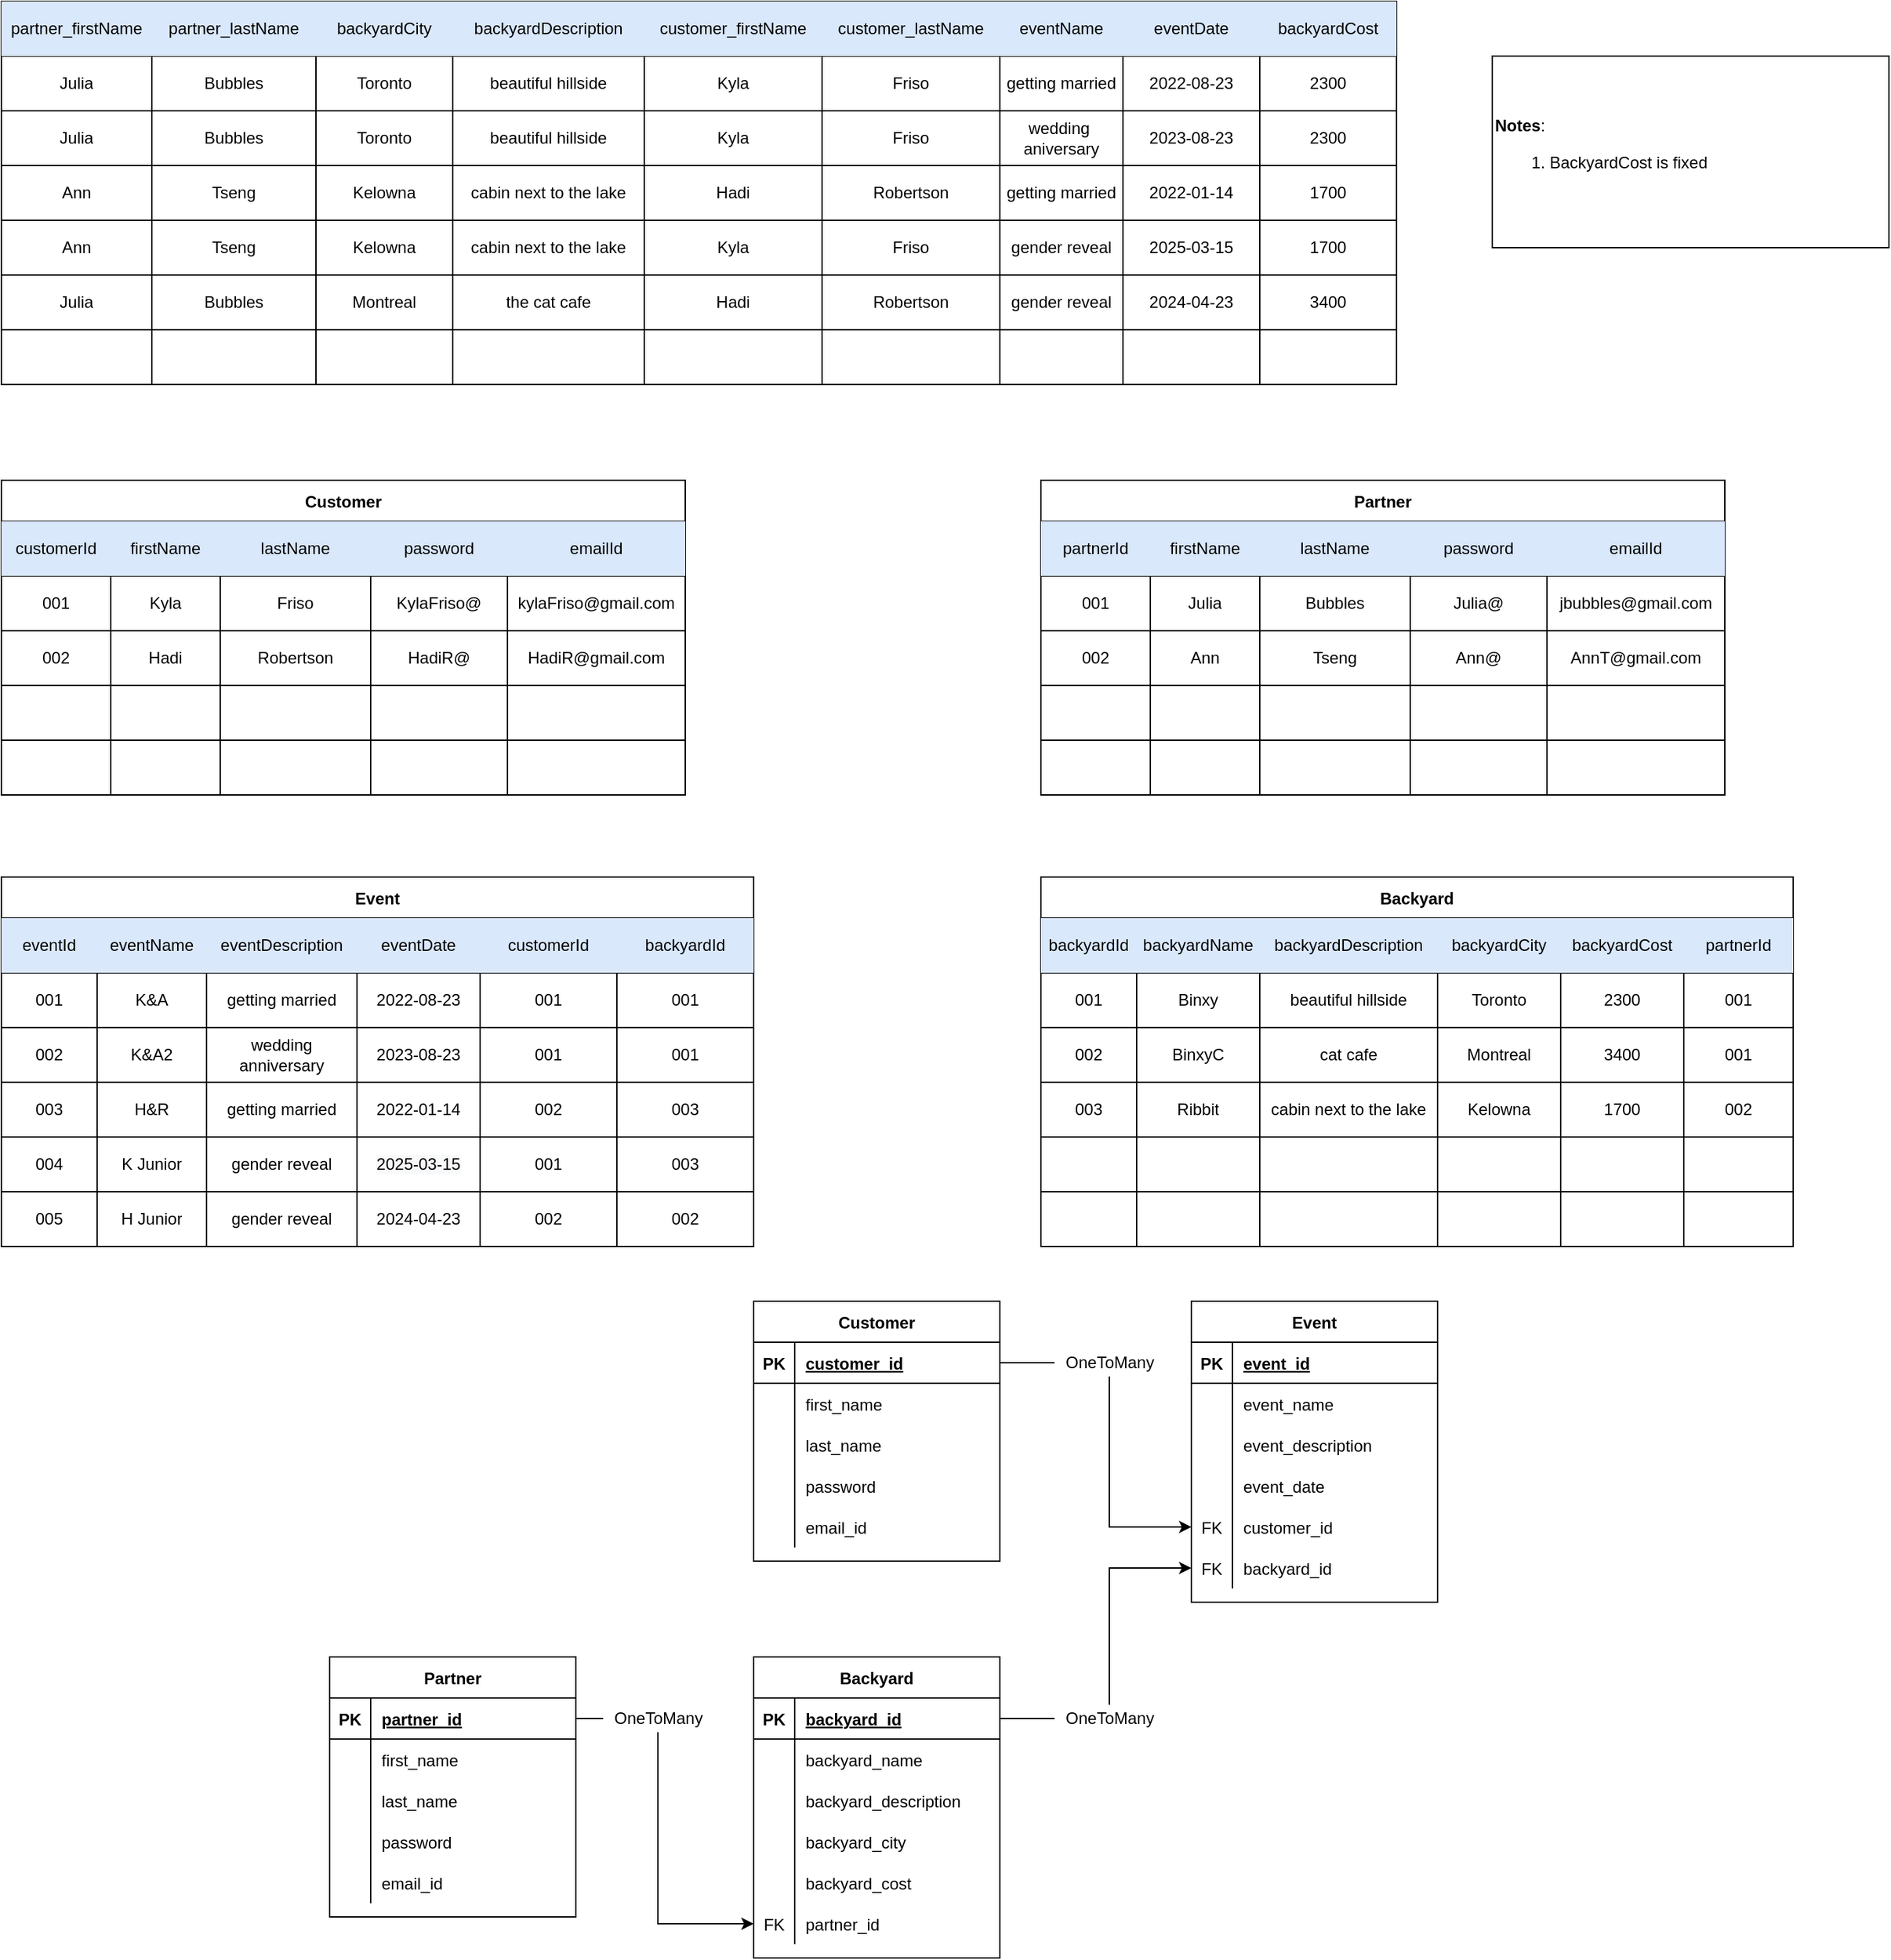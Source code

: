 <mxfile version="17.4.0" type="device"><diagram id="5P-iTtk6EJzGvg0LwzqV" name="Page-1"><mxGraphModel dx="1420" dy="836" grid="1" gridSize="10" guides="1" tooltips="1" connect="1" arrows="1" fold="1" page="1" pageScale="1" pageWidth="850" pageHeight="1100" math="0" shadow="0"><root><mxCell id="0"/><mxCell id="1" parent="0"/><mxCell id="xn0J_1aLD7OM7Lsq-6MU-27" value="" style="shape=table;html=1;whiteSpace=wrap;startSize=0;container=1;collapsible=0;childLayout=tableLayout;" vertex="1" parent="1"><mxGeometry x="90" y="150" width="1020" height="280" as="geometry"/></mxCell><mxCell id="xn0J_1aLD7OM7Lsq-6MU-28" value="" style="shape=tableRow;horizontal=0;startSize=0;swimlaneHead=0;swimlaneBody=0;top=0;left=0;bottom=0;right=0;collapsible=0;dropTarget=0;fillColor=none;points=[[0,0.5],[1,0.5]];portConstraint=eastwest;" vertex="1" parent="xn0J_1aLD7OM7Lsq-6MU-27"><mxGeometry width="1020" height="40" as="geometry"/></mxCell><mxCell id="xn0J_1aLD7OM7Lsq-6MU-29" value="partner_firstName&lt;br&gt;" style="shape=partialRectangle;html=1;whiteSpace=wrap;connectable=0;fillColor=#dae8fc;top=0;left=0;bottom=0;right=0;overflow=hidden;strokeColor=#6c8ebf;" vertex="1" parent="xn0J_1aLD7OM7Lsq-6MU-28"><mxGeometry width="110" height="40" as="geometry"><mxRectangle width="110" height="40" as="alternateBounds"/></mxGeometry></mxCell><mxCell id="xn0J_1aLD7OM7Lsq-6MU-30" value="partner_lastName" style="shape=partialRectangle;html=1;whiteSpace=wrap;connectable=0;fillColor=#dae8fc;top=0;left=0;bottom=0;right=0;overflow=hidden;strokeColor=#6c8ebf;" vertex="1" parent="xn0J_1aLD7OM7Lsq-6MU-28"><mxGeometry x="110" width="120" height="40" as="geometry"><mxRectangle width="120" height="40" as="alternateBounds"/></mxGeometry></mxCell><mxCell id="xn0J_1aLD7OM7Lsq-6MU-31" value="backyardCity" style="shape=partialRectangle;html=1;whiteSpace=wrap;connectable=0;fillColor=#dae8fc;top=0;left=0;bottom=0;right=0;overflow=hidden;strokeColor=#6c8ebf;" vertex="1" parent="xn0J_1aLD7OM7Lsq-6MU-28"><mxGeometry x="230" width="100" height="40" as="geometry"><mxRectangle width="100" height="40" as="alternateBounds"/></mxGeometry></mxCell><mxCell id="xn0J_1aLD7OM7Lsq-6MU-40" value="backyardDescription&lt;br&gt;" style="shape=partialRectangle;html=1;whiteSpace=wrap;connectable=0;fillColor=#dae8fc;top=0;left=0;bottom=0;right=0;overflow=hidden;strokeColor=#6c8ebf;" vertex="1" parent="xn0J_1aLD7OM7Lsq-6MU-28"><mxGeometry x="330" width="140" height="40" as="geometry"><mxRectangle width="140" height="40" as="alternateBounds"/></mxGeometry></mxCell><mxCell id="xn0J_1aLD7OM7Lsq-6MU-43" value="customer_firstName" style="shape=partialRectangle;html=1;whiteSpace=wrap;connectable=0;fillColor=#dae8fc;top=0;left=0;bottom=0;right=0;overflow=hidden;strokeColor=#6c8ebf;" vertex="1" parent="xn0J_1aLD7OM7Lsq-6MU-28"><mxGeometry x="470" width="130" height="40" as="geometry"><mxRectangle width="130" height="40" as="alternateBounds"/></mxGeometry></mxCell><mxCell id="xn0J_1aLD7OM7Lsq-6MU-55" value="customer_lastName" style="shape=partialRectangle;html=1;whiteSpace=wrap;connectable=0;fillColor=#dae8fc;top=0;left=0;bottom=0;right=0;overflow=hidden;strokeColor=#6c8ebf;" vertex="1" parent="xn0J_1aLD7OM7Lsq-6MU-28"><mxGeometry x="600" width="130" height="40" as="geometry"><mxRectangle width="130" height="40" as="alternateBounds"/></mxGeometry></mxCell><mxCell id="xn0J_1aLD7OM7Lsq-6MU-58" value="eventName" style="shape=partialRectangle;html=1;whiteSpace=wrap;connectable=0;fillColor=#dae8fc;top=0;left=0;bottom=0;right=0;overflow=hidden;strokeColor=#6c8ebf;" vertex="1" parent="xn0J_1aLD7OM7Lsq-6MU-28"><mxGeometry x="730" width="90" height="40" as="geometry"><mxRectangle width="90" height="40" as="alternateBounds"/></mxGeometry></mxCell><mxCell id="xn0J_1aLD7OM7Lsq-6MU-61" value="eventDate" style="shape=partialRectangle;html=1;whiteSpace=wrap;connectable=0;fillColor=#dae8fc;top=0;left=0;bottom=0;right=0;overflow=hidden;strokeColor=#6c8ebf;" vertex="1" parent="xn0J_1aLD7OM7Lsq-6MU-28"><mxGeometry x="820" width="100" height="40" as="geometry"><mxRectangle width="100" height="40" as="alternateBounds"/></mxGeometry></mxCell><mxCell id="xn0J_1aLD7OM7Lsq-6MU-64" value="backyardCost" style="shape=partialRectangle;html=1;whiteSpace=wrap;connectable=0;fillColor=#dae8fc;top=0;left=0;bottom=0;right=0;overflow=hidden;strokeColor=#6c8ebf;" vertex="1" parent="xn0J_1aLD7OM7Lsq-6MU-28"><mxGeometry x="920" width="100" height="40" as="geometry"><mxRectangle width="100" height="40" as="alternateBounds"/></mxGeometry></mxCell><mxCell id="xn0J_1aLD7OM7Lsq-6MU-32" value="" style="shape=tableRow;horizontal=0;startSize=0;swimlaneHead=0;swimlaneBody=0;top=0;left=0;bottom=0;right=0;collapsible=0;dropTarget=0;fillColor=none;points=[[0,0.5],[1,0.5]];portConstraint=eastwest;" vertex="1" parent="xn0J_1aLD7OM7Lsq-6MU-27"><mxGeometry y="40" width="1020" height="40" as="geometry"/></mxCell><mxCell id="xn0J_1aLD7OM7Lsq-6MU-33" value="Julia&lt;br&gt;" style="shape=partialRectangle;html=1;whiteSpace=wrap;connectable=0;fillColor=none;top=0;left=0;bottom=0;right=0;overflow=hidden;" vertex="1" parent="xn0J_1aLD7OM7Lsq-6MU-32"><mxGeometry width="110" height="40" as="geometry"><mxRectangle width="110" height="40" as="alternateBounds"/></mxGeometry></mxCell><mxCell id="xn0J_1aLD7OM7Lsq-6MU-34" value="Bubbles" style="shape=partialRectangle;html=1;whiteSpace=wrap;connectable=0;fillColor=none;top=0;left=0;bottom=0;right=0;overflow=hidden;" vertex="1" parent="xn0J_1aLD7OM7Lsq-6MU-32"><mxGeometry x="110" width="120" height="40" as="geometry"><mxRectangle width="120" height="40" as="alternateBounds"/></mxGeometry></mxCell><mxCell id="xn0J_1aLD7OM7Lsq-6MU-35" value="Toronto" style="shape=partialRectangle;html=1;whiteSpace=wrap;connectable=0;fillColor=none;top=0;left=0;bottom=0;right=0;overflow=hidden;" vertex="1" parent="xn0J_1aLD7OM7Lsq-6MU-32"><mxGeometry x="230" width="100" height="40" as="geometry"><mxRectangle width="100" height="40" as="alternateBounds"/></mxGeometry></mxCell><mxCell id="xn0J_1aLD7OM7Lsq-6MU-41" value="beautiful hillside" style="shape=partialRectangle;html=1;whiteSpace=wrap;connectable=0;fillColor=none;top=0;left=0;bottom=0;right=0;overflow=hidden;" vertex="1" parent="xn0J_1aLD7OM7Lsq-6MU-32"><mxGeometry x="330" width="140" height="40" as="geometry"><mxRectangle width="140" height="40" as="alternateBounds"/></mxGeometry></mxCell><mxCell id="xn0J_1aLD7OM7Lsq-6MU-44" value="Kyla" style="shape=partialRectangle;html=1;whiteSpace=wrap;connectable=0;fillColor=none;top=0;left=0;bottom=0;right=0;overflow=hidden;" vertex="1" parent="xn0J_1aLD7OM7Lsq-6MU-32"><mxGeometry x="470" width="130" height="40" as="geometry"><mxRectangle width="130" height="40" as="alternateBounds"/></mxGeometry></mxCell><mxCell id="xn0J_1aLD7OM7Lsq-6MU-56" value="Friso" style="shape=partialRectangle;html=1;whiteSpace=wrap;connectable=0;fillColor=none;top=0;left=0;bottom=0;right=0;overflow=hidden;" vertex="1" parent="xn0J_1aLD7OM7Lsq-6MU-32"><mxGeometry x="600" width="130" height="40" as="geometry"><mxRectangle width="130" height="40" as="alternateBounds"/></mxGeometry></mxCell><mxCell id="xn0J_1aLD7OM7Lsq-6MU-59" value="getting married" style="shape=partialRectangle;html=1;whiteSpace=wrap;connectable=0;fillColor=none;top=0;left=0;bottom=0;right=0;overflow=hidden;" vertex="1" parent="xn0J_1aLD7OM7Lsq-6MU-32"><mxGeometry x="730" width="90" height="40" as="geometry"><mxRectangle width="90" height="40" as="alternateBounds"/></mxGeometry></mxCell><mxCell id="xn0J_1aLD7OM7Lsq-6MU-62" value="2022-08-23" style="shape=partialRectangle;html=1;whiteSpace=wrap;connectable=0;fillColor=none;top=0;left=0;bottom=0;right=0;overflow=hidden;" vertex="1" parent="xn0J_1aLD7OM7Lsq-6MU-32"><mxGeometry x="820" width="100" height="40" as="geometry"><mxRectangle width="100" height="40" as="alternateBounds"/></mxGeometry></mxCell><mxCell id="xn0J_1aLD7OM7Lsq-6MU-65" value="2300" style="shape=partialRectangle;html=1;whiteSpace=wrap;connectable=0;fillColor=none;top=0;left=0;bottom=0;right=0;overflow=hidden;" vertex="1" parent="xn0J_1aLD7OM7Lsq-6MU-32"><mxGeometry x="920" width="100" height="40" as="geometry"><mxRectangle width="100" height="40" as="alternateBounds"/></mxGeometry></mxCell><mxCell id="xn0J_1aLD7OM7Lsq-6MU-36" value="" style="shape=tableRow;horizontal=0;startSize=0;swimlaneHead=0;swimlaneBody=0;top=0;left=0;bottom=0;right=0;collapsible=0;dropTarget=0;fillColor=none;points=[[0,0.5],[1,0.5]];portConstraint=eastwest;" vertex="1" parent="xn0J_1aLD7OM7Lsq-6MU-27"><mxGeometry y="80" width="1020" height="40" as="geometry"/></mxCell><mxCell id="xn0J_1aLD7OM7Lsq-6MU-37" value="Julia" style="shape=partialRectangle;html=1;whiteSpace=wrap;connectable=0;fillColor=none;top=0;left=0;bottom=0;right=0;overflow=hidden;" vertex="1" parent="xn0J_1aLD7OM7Lsq-6MU-36"><mxGeometry width="110" height="40" as="geometry"><mxRectangle width="110" height="40" as="alternateBounds"/></mxGeometry></mxCell><mxCell id="xn0J_1aLD7OM7Lsq-6MU-38" value="Bubbles" style="shape=partialRectangle;html=1;whiteSpace=wrap;connectable=0;fillColor=none;top=0;left=0;bottom=0;right=0;overflow=hidden;" vertex="1" parent="xn0J_1aLD7OM7Lsq-6MU-36"><mxGeometry x="110" width="120" height="40" as="geometry"><mxRectangle width="120" height="40" as="alternateBounds"/></mxGeometry></mxCell><mxCell id="xn0J_1aLD7OM7Lsq-6MU-39" value="Toronto" style="shape=partialRectangle;html=1;whiteSpace=wrap;connectable=0;fillColor=none;top=0;left=0;bottom=0;right=0;overflow=hidden;pointerEvents=1;" vertex="1" parent="xn0J_1aLD7OM7Lsq-6MU-36"><mxGeometry x="230" width="100" height="40" as="geometry"><mxRectangle width="100" height="40" as="alternateBounds"/></mxGeometry></mxCell><mxCell id="xn0J_1aLD7OM7Lsq-6MU-42" value="beautiful hillside" style="shape=partialRectangle;html=1;whiteSpace=wrap;connectable=0;fillColor=none;top=0;left=0;bottom=0;right=0;overflow=hidden;pointerEvents=1;" vertex="1" parent="xn0J_1aLD7OM7Lsq-6MU-36"><mxGeometry x="330" width="140" height="40" as="geometry"><mxRectangle width="140" height="40" as="alternateBounds"/></mxGeometry></mxCell><mxCell id="xn0J_1aLD7OM7Lsq-6MU-45" value="Kyla" style="shape=partialRectangle;html=1;whiteSpace=wrap;connectable=0;fillColor=none;top=0;left=0;bottom=0;right=0;overflow=hidden;pointerEvents=1;" vertex="1" parent="xn0J_1aLD7OM7Lsq-6MU-36"><mxGeometry x="470" width="130" height="40" as="geometry"><mxRectangle width="130" height="40" as="alternateBounds"/></mxGeometry></mxCell><mxCell id="xn0J_1aLD7OM7Lsq-6MU-57" value="Friso" style="shape=partialRectangle;html=1;whiteSpace=wrap;connectable=0;fillColor=none;top=0;left=0;bottom=0;right=0;overflow=hidden;pointerEvents=1;" vertex="1" parent="xn0J_1aLD7OM7Lsq-6MU-36"><mxGeometry x="600" width="130" height="40" as="geometry"><mxRectangle width="130" height="40" as="alternateBounds"/></mxGeometry></mxCell><mxCell id="xn0J_1aLD7OM7Lsq-6MU-60" value="wedding&amp;nbsp;&lt;br&gt;aniversary" style="shape=partialRectangle;html=1;whiteSpace=wrap;connectable=0;fillColor=none;top=0;left=0;bottom=0;right=0;overflow=hidden;pointerEvents=1;" vertex="1" parent="xn0J_1aLD7OM7Lsq-6MU-36"><mxGeometry x="730" width="90" height="40" as="geometry"><mxRectangle width="90" height="40" as="alternateBounds"/></mxGeometry></mxCell><mxCell id="xn0J_1aLD7OM7Lsq-6MU-63" value="2023-08-23" style="shape=partialRectangle;html=1;whiteSpace=wrap;connectable=0;fillColor=none;top=0;left=0;bottom=0;right=0;overflow=hidden;pointerEvents=1;" vertex="1" parent="xn0J_1aLD7OM7Lsq-6MU-36"><mxGeometry x="820" width="100" height="40" as="geometry"><mxRectangle width="100" height="40" as="alternateBounds"/></mxGeometry></mxCell><mxCell id="xn0J_1aLD7OM7Lsq-6MU-66" value="2300" style="shape=partialRectangle;html=1;whiteSpace=wrap;connectable=0;fillColor=none;top=0;left=0;bottom=0;right=0;overflow=hidden;pointerEvents=1;" vertex="1" parent="xn0J_1aLD7OM7Lsq-6MU-36"><mxGeometry x="920" width="100" height="40" as="geometry"><mxRectangle width="100" height="40" as="alternateBounds"/></mxGeometry></mxCell><mxCell id="xn0J_1aLD7OM7Lsq-6MU-97" style="shape=tableRow;horizontal=0;startSize=0;swimlaneHead=0;swimlaneBody=0;top=0;left=0;bottom=0;right=0;collapsible=0;dropTarget=0;fillColor=none;points=[[0,0.5],[1,0.5]];portConstraint=eastwest;" vertex="1" parent="xn0J_1aLD7OM7Lsq-6MU-27"><mxGeometry y="120" width="1020" height="40" as="geometry"/></mxCell><mxCell id="xn0J_1aLD7OM7Lsq-6MU-98" value="Ann" style="shape=partialRectangle;html=1;whiteSpace=wrap;connectable=0;fillColor=none;top=0;left=0;bottom=0;right=0;overflow=hidden;" vertex="1" parent="xn0J_1aLD7OM7Lsq-6MU-97"><mxGeometry width="110" height="40" as="geometry"><mxRectangle width="110" height="40" as="alternateBounds"/></mxGeometry></mxCell><mxCell id="xn0J_1aLD7OM7Lsq-6MU-99" value="Tseng" style="shape=partialRectangle;html=1;whiteSpace=wrap;connectable=0;fillColor=none;top=0;left=0;bottom=0;right=0;overflow=hidden;" vertex="1" parent="xn0J_1aLD7OM7Lsq-6MU-97"><mxGeometry x="110" width="120" height="40" as="geometry"><mxRectangle width="120" height="40" as="alternateBounds"/></mxGeometry></mxCell><mxCell id="xn0J_1aLD7OM7Lsq-6MU-100" value="Kelowna" style="shape=partialRectangle;html=1;whiteSpace=wrap;connectable=0;fillColor=none;top=0;left=0;bottom=0;right=0;overflow=hidden;pointerEvents=1;" vertex="1" parent="xn0J_1aLD7OM7Lsq-6MU-97"><mxGeometry x="230" width="100" height="40" as="geometry"><mxRectangle width="100" height="40" as="alternateBounds"/></mxGeometry></mxCell><mxCell id="xn0J_1aLD7OM7Lsq-6MU-101" value="cabin next to the lake" style="shape=partialRectangle;html=1;whiteSpace=wrap;connectable=0;fillColor=none;top=0;left=0;bottom=0;right=0;overflow=hidden;pointerEvents=1;" vertex="1" parent="xn0J_1aLD7OM7Lsq-6MU-97"><mxGeometry x="330" width="140" height="40" as="geometry"><mxRectangle width="140" height="40" as="alternateBounds"/></mxGeometry></mxCell><mxCell id="xn0J_1aLD7OM7Lsq-6MU-102" value="Hadi" style="shape=partialRectangle;html=1;whiteSpace=wrap;connectable=0;fillColor=none;top=0;left=0;bottom=0;right=0;overflow=hidden;pointerEvents=1;" vertex="1" parent="xn0J_1aLD7OM7Lsq-6MU-97"><mxGeometry x="470" width="130" height="40" as="geometry"><mxRectangle width="130" height="40" as="alternateBounds"/></mxGeometry></mxCell><mxCell id="xn0J_1aLD7OM7Lsq-6MU-103" value="Robertson" style="shape=partialRectangle;html=1;whiteSpace=wrap;connectable=0;fillColor=none;top=0;left=0;bottom=0;right=0;overflow=hidden;pointerEvents=1;" vertex="1" parent="xn0J_1aLD7OM7Lsq-6MU-97"><mxGeometry x="600" width="130" height="40" as="geometry"><mxRectangle width="130" height="40" as="alternateBounds"/></mxGeometry></mxCell><mxCell id="xn0J_1aLD7OM7Lsq-6MU-104" value="getting married" style="shape=partialRectangle;html=1;whiteSpace=wrap;connectable=0;fillColor=none;top=0;left=0;bottom=0;right=0;overflow=hidden;pointerEvents=1;" vertex="1" parent="xn0J_1aLD7OM7Lsq-6MU-97"><mxGeometry x="730" width="90" height="40" as="geometry"><mxRectangle width="90" height="40" as="alternateBounds"/></mxGeometry></mxCell><mxCell id="xn0J_1aLD7OM7Lsq-6MU-105" value="2022-01-14" style="shape=partialRectangle;html=1;whiteSpace=wrap;connectable=0;fillColor=none;top=0;left=0;bottom=0;right=0;overflow=hidden;pointerEvents=1;" vertex="1" parent="xn0J_1aLD7OM7Lsq-6MU-97"><mxGeometry x="820" width="100" height="40" as="geometry"><mxRectangle width="100" height="40" as="alternateBounds"/></mxGeometry></mxCell><mxCell id="xn0J_1aLD7OM7Lsq-6MU-106" value="1700" style="shape=partialRectangle;html=1;whiteSpace=wrap;connectable=0;fillColor=none;top=0;left=0;bottom=0;right=0;overflow=hidden;pointerEvents=1;" vertex="1" parent="xn0J_1aLD7OM7Lsq-6MU-97"><mxGeometry x="920" width="100" height="40" as="geometry"><mxRectangle width="100" height="40" as="alternateBounds"/></mxGeometry></mxCell><mxCell id="xn0J_1aLD7OM7Lsq-6MU-107" style="shape=tableRow;horizontal=0;startSize=0;swimlaneHead=0;swimlaneBody=0;top=0;left=0;bottom=0;right=0;collapsible=0;dropTarget=0;fillColor=none;points=[[0,0.5],[1,0.5]];portConstraint=eastwest;" vertex="1" parent="xn0J_1aLD7OM7Lsq-6MU-27"><mxGeometry y="160" width="1020" height="40" as="geometry"/></mxCell><mxCell id="xn0J_1aLD7OM7Lsq-6MU-108" value="Ann" style="shape=partialRectangle;html=1;whiteSpace=wrap;connectable=0;fillColor=none;top=0;left=0;bottom=0;right=0;overflow=hidden;" vertex="1" parent="xn0J_1aLD7OM7Lsq-6MU-107"><mxGeometry width="110" height="40" as="geometry"><mxRectangle width="110" height="40" as="alternateBounds"/></mxGeometry></mxCell><mxCell id="xn0J_1aLD7OM7Lsq-6MU-109" value="Tseng" style="shape=partialRectangle;html=1;whiteSpace=wrap;connectable=0;fillColor=none;top=0;left=0;bottom=0;right=0;overflow=hidden;" vertex="1" parent="xn0J_1aLD7OM7Lsq-6MU-107"><mxGeometry x="110" width="120" height="40" as="geometry"><mxRectangle width="120" height="40" as="alternateBounds"/></mxGeometry></mxCell><mxCell id="xn0J_1aLD7OM7Lsq-6MU-110" value="Kelowna" style="shape=partialRectangle;html=1;whiteSpace=wrap;connectable=0;fillColor=none;top=0;left=0;bottom=0;right=0;overflow=hidden;pointerEvents=1;" vertex="1" parent="xn0J_1aLD7OM7Lsq-6MU-107"><mxGeometry x="230" width="100" height="40" as="geometry"><mxRectangle width="100" height="40" as="alternateBounds"/></mxGeometry></mxCell><mxCell id="xn0J_1aLD7OM7Lsq-6MU-111" value="cabin next to the lake" style="shape=partialRectangle;html=1;whiteSpace=wrap;connectable=0;fillColor=none;top=0;left=0;bottom=0;right=0;overflow=hidden;pointerEvents=1;" vertex="1" parent="xn0J_1aLD7OM7Lsq-6MU-107"><mxGeometry x="330" width="140" height="40" as="geometry"><mxRectangle width="140" height="40" as="alternateBounds"/></mxGeometry></mxCell><mxCell id="xn0J_1aLD7OM7Lsq-6MU-112" value="Kyla" style="shape=partialRectangle;html=1;whiteSpace=wrap;connectable=0;fillColor=none;top=0;left=0;bottom=0;right=0;overflow=hidden;pointerEvents=1;" vertex="1" parent="xn0J_1aLD7OM7Lsq-6MU-107"><mxGeometry x="470" width="130" height="40" as="geometry"><mxRectangle width="130" height="40" as="alternateBounds"/></mxGeometry></mxCell><mxCell id="xn0J_1aLD7OM7Lsq-6MU-113" value="Friso" style="shape=partialRectangle;html=1;whiteSpace=wrap;connectable=0;fillColor=none;top=0;left=0;bottom=0;right=0;overflow=hidden;pointerEvents=1;" vertex="1" parent="xn0J_1aLD7OM7Lsq-6MU-107"><mxGeometry x="600" width="130" height="40" as="geometry"><mxRectangle width="130" height="40" as="alternateBounds"/></mxGeometry></mxCell><mxCell id="xn0J_1aLD7OM7Lsq-6MU-114" value="gender reveal" style="shape=partialRectangle;html=1;whiteSpace=wrap;connectable=0;fillColor=none;top=0;left=0;bottom=0;right=0;overflow=hidden;pointerEvents=1;" vertex="1" parent="xn0J_1aLD7OM7Lsq-6MU-107"><mxGeometry x="730" width="90" height="40" as="geometry"><mxRectangle width="90" height="40" as="alternateBounds"/></mxGeometry></mxCell><mxCell id="xn0J_1aLD7OM7Lsq-6MU-115" value="2025-03-15" style="shape=partialRectangle;html=1;whiteSpace=wrap;connectable=0;fillColor=none;top=0;left=0;bottom=0;right=0;overflow=hidden;pointerEvents=1;" vertex="1" parent="xn0J_1aLD7OM7Lsq-6MU-107"><mxGeometry x="820" width="100" height="40" as="geometry"><mxRectangle width="100" height="40" as="alternateBounds"/></mxGeometry></mxCell><mxCell id="xn0J_1aLD7OM7Lsq-6MU-116" value="1700" style="shape=partialRectangle;html=1;whiteSpace=wrap;connectable=0;fillColor=none;top=0;left=0;bottom=0;right=0;overflow=hidden;pointerEvents=1;" vertex="1" parent="xn0J_1aLD7OM7Lsq-6MU-107"><mxGeometry x="920" width="100" height="40" as="geometry"><mxRectangle width="100" height="40" as="alternateBounds"/></mxGeometry></mxCell><mxCell id="xn0J_1aLD7OM7Lsq-6MU-117" style="shape=tableRow;horizontal=0;startSize=0;swimlaneHead=0;swimlaneBody=0;top=0;left=0;bottom=0;right=0;collapsible=0;dropTarget=0;fillColor=none;points=[[0,0.5],[1,0.5]];portConstraint=eastwest;" vertex="1" parent="xn0J_1aLD7OM7Lsq-6MU-27"><mxGeometry y="200" width="1020" height="40" as="geometry"/></mxCell><mxCell id="xn0J_1aLD7OM7Lsq-6MU-118" value="Julia" style="shape=partialRectangle;html=1;whiteSpace=wrap;connectable=0;fillColor=none;top=0;left=0;bottom=0;right=0;overflow=hidden;" vertex="1" parent="xn0J_1aLD7OM7Lsq-6MU-117"><mxGeometry width="110" height="40" as="geometry"><mxRectangle width="110" height="40" as="alternateBounds"/></mxGeometry></mxCell><mxCell id="xn0J_1aLD7OM7Lsq-6MU-119" value="Bubbles" style="shape=partialRectangle;html=1;whiteSpace=wrap;connectable=0;fillColor=none;top=0;left=0;bottom=0;right=0;overflow=hidden;" vertex="1" parent="xn0J_1aLD7OM7Lsq-6MU-117"><mxGeometry x="110" width="120" height="40" as="geometry"><mxRectangle width="120" height="40" as="alternateBounds"/></mxGeometry></mxCell><mxCell id="xn0J_1aLD7OM7Lsq-6MU-120" value="Montreal" style="shape=partialRectangle;html=1;whiteSpace=wrap;connectable=0;fillColor=none;top=0;left=0;bottom=0;right=0;overflow=hidden;pointerEvents=1;" vertex="1" parent="xn0J_1aLD7OM7Lsq-6MU-117"><mxGeometry x="230" width="100" height="40" as="geometry"><mxRectangle width="100" height="40" as="alternateBounds"/></mxGeometry></mxCell><mxCell id="xn0J_1aLD7OM7Lsq-6MU-121" value="the cat cafe" style="shape=partialRectangle;html=1;whiteSpace=wrap;connectable=0;fillColor=none;top=0;left=0;bottom=0;right=0;overflow=hidden;pointerEvents=1;" vertex="1" parent="xn0J_1aLD7OM7Lsq-6MU-117"><mxGeometry x="330" width="140" height="40" as="geometry"><mxRectangle width="140" height="40" as="alternateBounds"/></mxGeometry></mxCell><mxCell id="xn0J_1aLD7OM7Lsq-6MU-122" value="Hadi" style="shape=partialRectangle;html=1;whiteSpace=wrap;connectable=0;fillColor=none;top=0;left=0;bottom=0;right=0;overflow=hidden;pointerEvents=1;" vertex="1" parent="xn0J_1aLD7OM7Lsq-6MU-117"><mxGeometry x="470" width="130" height="40" as="geometry"><mxRectangle width="130" height="40" as="alternateBounds"/></mxGeometry></mxCell><mxCell id="xn0J_1aLD7OM7Lsq-6MU-123" value="Robertson" style="shape=partialRectangle;html=1;whiteSpace=wrap;connectable=0;fillColor=none;top=0;left=0;bottom=0;right=0;overflow=hidden;pointerEvents=1;" vertex="1" parent="xn0J_1aLD7OM7Lsq-6MU-117"><mxGeometry x="600" width="130" height="40" as="geometry"><mxRectangle width="130" height="40" as="alternateBounds"/></mxGeometry></mxCell><mxCell id="xn0J_1aLD7OM7Lsq-6MU-124" value="gender reveal" style="shape=partialRectangle;html=1;whiteSpace=wrap;connectable=0;fillColor=none;top=0;left=0;bottom=0;right=0;overflow=hidden;pointerEvents=1;" vertex="1" parent="xn0J_1aLD7OM7Lsq-6MU-117"><mxGeometry x="730" width="90" height="40" as="geometry"><mxRectangle width="90" height="40" as="alternateBounds"/></mxGeometry></mxCell><mxCell id="xn0J_1aLD7OM7Lsq-6MU-125" value="2024-04-23" style="shape=partialRectangle;html=1;whiteSpace=wrap;connectable=0;fillColor=none;top=0;left=0;bottom=0;right=0;overflow=hidden;pointerEvents=1;" vertex="1" parent="xn0J_1aLD7OM7Lsq-6MU-117"><mxGeometry x="820" width="100" height="40" as="geometry"><mxRectangle width="100" height="40" as="alternateBounds"/></mxGeometry></mxCell><mxCell id="xn0J_1aLD7OM7Lsq-6MU-126" value="3400" style="shape=partialRectangle;html=1;whiteSpace=wrap;connectable=0;fillColor=none;top=0;left=0;bottom=0;right=0;overflow=hidden;pointerEvents=1;" vertex="1" parent="xn0J_1aLD7OM7Lsq-6MU-117"><mxGeometry x="920" width="100" height="40" as="geometry"><mxRectangle width="100" height="40" as="alternateBounds"/></mxGeometry></mxCell><mxCell id="xn0J_1aLD7OM7Lsq-6MU-127" style="shape=tableRow;horizontal=0;startSize=0;swimlaneHead=0;swimlaneBody=0;top=0;left=0;bottom=0;right=0;collapsible=0;dropTarget=0;fillColor=none;points=[[0,0.5],[1,0.5]];portConstraint=eastwest;" vertex="1" parent="xn0J_1aLD7OM7Lsq-6MU-27"><mxGeometry y="240" width="1020" height="40" as="geometry"/></mxCell><mxCell id="xn0J_1aLD7OM7Lsq-6MU-128" style="shape=partialRectangle;html=1;whiteSpace=wrap;connectable=0;fillColor=none;top=0;left=0;bottom=0;right=0;overflow=hidden;" vertex="1" parent="xn0J_1aLD7OM7Lsq-6MU-127"><mxGeometry width="110" height="40" as="geometry"><mxRectangle width="110" height="40" as="alternateBounds"/></mxGeometry></mxCell><mxCell id="xn0J_1aLD7OM7Lsq-6MU-129" style="shape=partialRectangle;html=1;whiteSpace=wrap;connectable=0;fillColor=none;top=0;left=0;bottom=0;right=0;overflow=hidden;" vertex="1" parent="xn0J_1aLD7OM7Lsq-6MU-127"><mxGeometry x="110" width="120" height="40" as="geometry"><mxRectangle width="120" height="40" as="alternateBounds"/></mxGeometry></mxCell><mxCell id="xn0J_1aLD7OM7Lsq-6MU-130" style="shape=partialRectangle;html=1;whiteSpace=wrap;connectable=0;fillColor=none;top=0;left=0;bottom=0;right=0;overflow=hidden;pointerEvents=1;" vertex="1" parent="xn0J_1aLD7OM7Lsq-6MU-127"><mxGeometry x="230" width="100" height="40" as="geometry"><mxRectangle width="100" height="40" as="alternateBounds"/></mxGeometry></mxCell><mxCell id="xn0J_1aLD7OM7Lsq-6MU-131" style="shape=partialRectangle;html=1;whiteSpace=wrap;connectable=0;fillColor=none;top=0;left=0;bottom=0;right=0;overflow=hidden;pointerEvents=1;" vertex="1" parent="xn0J_1aLD7OM7Lsq-6MU-127"><mxGeometry x="330" width="140" height="40" as="geometry"><mxRectangle width="140" height="40" as="alternateBounds"/></mxGeometry></mxCell><mxCell id="xn0J_1aLD7OM7Lsq-6MU-132" style="shape=partialRectangle;html=1;whiteSpace=wrap;connectable=0;fillColor=none;top=0;left=0;bottom=0;right=0;overflow=hidden;pointerEvents=1;" vertex="1" parent="xn0J_1aLD7OM7Lsq-6MU-127"><mxGeometry x="470" width="130" height="40" as="geometry"><mxRectangle width="130" height="40" as="alternateBounds"/></mxGeometry></mxCell><mxCell id="xn0J_1aLD7OM7Lsq-6MU-133" style="shape=partialRectangle;html=1;whiteSpace=wrap;connectable=0;fillColor=none;top=0;left=0;bottom=0;right=0;overflow=hidden;pointerEvents=1;" vertex="1" parent="xn0J_1aLD7OM7Lsq-6MU-127"><mxGeometry x="600" width="130" height="40" as="geometry"><mxRectangle width="130" height="40" as="alternateBounds"/></mxGeometry></mxCell><mxCell id="xn0J_1aLD7OM7Lsq-6MU-134" style="shape=partialRectangle;html=1;whiteSpace=wrap;connectable=0;fillColor=none;top=0;left=0;bottom=0;right=0;overflow=hidden;pointerEvents=1;" vertex="1" parent="xn0J_1aLD7OM7Lsq-6MU-127"><mxGeometry x="730" width="90" height="40" as="geometry"><mxRectangle width="90" height="40" as="alternateBounds"/></mxGeometry></mxCell><mxCell id="xn0J_1aLD7OM7Lsq-6MU-135" style="shape=partialRectangle;html=1;whiteSpace=wrap;connectable=0;fillColor=none;top=0;left=0;bottom=0;right=0;overflow=hidden;pointerEvents=1;" vertex="1" parent="xn0J_1aLD7OM7Lsq-6MU-127"><mxGeometry x="820" width="100" height="40" as="geometry"><mxRectangle width="100" height="40" as="alternateBounds"/></mxGeometry></mxCell><mxCell id="xn0J_1aLD7OM7Lsq-6MU-136" style="shape=partialRectangle;html=1;whiteSpace=wrap;connectable=0;fillColor=none;top=0;left=0;bottom=0;right=0;overflow=hidden;pointerEvents=1;" vertex="1" parent="xn0J_1aLD7OM7Lsq-6MU-127"><mxGeometry x="920" width="100" height="40" as="geometry"><mxRectangle width="100" height="40" as="alternateBounds"/></mxGeometry></mxCell><mxCell id="xn0J_1aLD7OM7Lsq-6MU-137" value="Customer" style="shape=table;startSize=30;container=1;collapsible=0;childLayout=tableLayout;fontStyle=1;align=center;labelBackgroundColor=default;" vertex="1" parent="1"><mxGeometry x="90" y="500" width="500" height="230" as="geometry"/></mxCell><mxCell id="xn0J_1aLD7OM7Lsq-6MU-138" value="" style="shape=tableRow;horizontal=0;startSize=0;swimlaneHead=0;swimlaneBody=0;top=0;left=0;bottom=0;right=0;collapsible=0;dropTarget=0;fillColor=none;points=[[0,0.5],[1,0.5]];portConstraint=eastwest;" vertex="1" parent="xn0J_1aLD7OM7Lsq-6MU-137"><mxGeometry y="30" width="500" height="40" as="geometry"/></mxCell><mxCell id="xn0J_1aLD7OM7Lsq-6MU-139" value="customerId" style="shape=partialRectangle;html=1;whiteSpace=wrap;connectable=0;fillColor=#dae8fc;top=0;left=0;bottom=0;right=0;overflow=hidden;strokeColor=#6c8ebf;" vertex="1" parent="xn0J_1aLD7OM7Lsq-6MU-138"><mxGeometry width="80" height="40" as="geometry"><mxRectangle width="80" height="40" as="alternateBounds"/></mxGeometry></mxCell><mxCell id="xn0J_1aLD7OM7Lsq-6MU-140" value="firstName" style="shape=partialRectangle;html=1;whiteSpace=wrap;connectable=0;fillColor=#dae8fc;top=0;left=0;bottom=0;right=0;overflow=hidden;strokeColor=#6c8ebf;" vertex="1" parent="xn0J_1aLD7OM7Lsq-6MU-138"><mxGeometry x="80" width="80" height="40" as="geometry"><mxRectangle width="80" height="40" as="alternateBounds"/></mxGeometry></mxCell><mxCell id="xn0J_1aLD7OM7Lsq-6MU-141" value="lastName" style="shape=partialRectangle;html=1;whiteSpace=wrap;connectable=0;fillColor=#dae8fc;top=0;left=0;bottom=0;right=0;overflow=hidden;strokeColor=#6c8ebf;" vertex="1" parent="xn0J_1aLD7OM7Lsq-6MU-138"><mxGeometry x="160" width="110" height="40" as="geometry"><mxRectangle width="110" height="40" as="alternateBounds"/></mxGeometry></mxCell><mxCell id="xn0J_1aLD7OM7Lsq-6MU-150" value="password" style="shape=partialRectangle;html=1;whiteSpace=wrap;connectable=0;fillColor=#dae8fc;top=0;left=0;bottom=0;right=0;overflow=hidden;strokeColor=#6c8ebf;" vertex="1" parent="xn0J_1aLD7OM7Lsq-6MU-138"><mxGeometry x="270" width="100" height="40" as="geometry"><mxRectangle width="100" height="40" as="alternateBounds"/></mxGeometry></mxCell><mxCell id="xn0J_1aLD7OM7Lsq-6MU-153" value="emailId" style="shape=partialRectangle;html=1;whiteSpace=wrap;connectable=0;fillColor=#dae8fc;top=0;left=0;bottom=0;right=0;overflow=hidden;strokeColor=#6c8ebf;" vertex="1" parent="xn0J_1aLD7OM7Lsq-6MU-138"><mxGeometry x="370" width="130" height="40" as="geometry"><mxRectangle width="130" height="40" as="alternateBounds"/></mxGeometry></mxCell><mxCell id="xn0J_1aLD7OM7Lsq-6MU-142" value="" style="shape=tableRow;horizontal=0;startSize=0;swimlaneHead=0;swimlaneBody=0;top=0;left=0;bottom=0;right=0;collapsible=0;dropTarget=0;fillColor=none;points=[[0,0.5],[1,0.5]];portConstraint=eastwest;" vertex="1" parent="xn0J_1aLD7OM7Lsq-6MU-137"><mxGeometry y="70" width="500" height="40" as="geometry"/></mxCell><mxCell id="xn0J_1aLD7OM7Lsq-6MU-143" value="001" style="shape=partialRectangle;html=1;whiteSpace=wrap;connectable=0;fillColor=none;top=0;left=0;bottom=0;right=0;overflow=hidden;" vertex="1" parent="xn0J_1aLD7OM7Lsq-6MU-142"><mxGeometry width="80" height="40" as="geometry"><mxRectangle width="80" height="40" as="alternateBounds"/></mxGeometry></mxCell><mxCell id="xn0J_1aLD7OM7Lsq-6MU-144" value="Kyla" style="shape=partialRectangle;html=1;whiteSpace=wrap;connectable=0;fillColor=none;top=0;left=0;bottom=0;right=0;overflow=hidden;" vertex="1" parent="xn0J_1aLD7OM7Lsq-6MU-142"><mxGeometry x="80" width="80" height="40" as="geometry"><mxRectangle width="80" height="40" as="alternateBounds"/></mxGeometry></mxCell><mxCell id="xn0J_1aLD7OM7Lsq-6MU-145" value="Friso" style="shape=partialRectangle;html=1;whiteSpace=wrap;connectable=0;fillColor=none;top=0;left=0;bottom=0;right=0;overflow=hidden;" vertex="1" parent="xn0J_1aLD7OM7Lsq-6MU-142"><mxGeometry x="160" width="110" height="40" as="geometry"><mxRectangle width="110" height="40" as="alternateBounds"/></mxGeometry></mxCell><mxCell id="xn0J_1aLD7OM7Lsq-6MU-151" value="KylaFriso@" style="shape=partialRectangle;html=1;whiteSpace=wrap;connectable=0;fillColor=none;top=0;left=0;bottom=0;right=0;overflow=hidden;" vertex="1" parent="xn0J_1aLD7OM7Lsq-6MU-142"><mxGeometry x="270" width="100" height="40" as="geometry"><mxRectangle width="100" height="40" as="alternateBounds"/></mxGeometry></mxCell><mxCell id="xn0J_1aLD7OM7Lsq-6MU-154" value="kylaFriso@gmail.com" style="shape=partialRectangle;html=1;whiteSpace=wrap;connectable=0;fillColor=none;top=0;left=0;bottom=0;right=0;overflow=hidden;" vertex="1" parent="xn0J_1aLD7OM7Lsq-6MU-142"><mxGeometry x="370" width="130" height="40" as="geometry"><mxRectangle width="130" height="40" as="alternateBounds"/></mxGeometry></mxCell><mxCell id="xn0J_1aLD7OM7Lsq-6MU-146" value="" style="shape=tableRow;horizontal=0;startSize=0;swimlaneHead=0;swimlaneBody=0;top=0;left=0;bottom=0;right=0;collapsible=0;dropTarget=0;fillColor=none;points=[[0,0.5],[1,0.5]];portConstraint=eastwest;" vertex="1" parent="xn0J_1aLD7OM7Lsq-6MU-137"><mxGeometry y="110" width="500" height="40" as="geometry"/></mxCell><mxCell id="xn0J_1aLD7OM7Lsq-6MU-147" value="002" style="shape=partialRectangle;html=1;whiteSpace=wrap;connectable=0;fillColor=none;top=0;left=0;bottom=0;right=0;overflow=hidden;" vertex="1" parent="xn0J_1aLD7OM7Lsq-6MU-146"><mxGeometry width="80" height="40" as="geometry"><mxRectangle width="80" height="40" as="alternateBounds"/></mxGeometry></mxCell><mxCell id="xn0J_1aLD7OM7Lsq-6MU-148" value="Hadi" style="shape=partialRectangle;html=1;whiteSpace=wrap;connectable=0;fillColor=none;top=0;left=0;bottom=0;right=0;overflow=hidden;" vertex="1" parent="xn0J_1aLD7OM7Lsq-6MU-146"><mxGeometry x="80" width="80" height="40" as="geometry"><mxRectangle width="80" height="40" as="alternateBounds"/></mxGeometry></mxCell><mxCell id="xn0J_1aLD7OM7Lsq-6MU-149" value="Robertson" style="shape=partialRectangle;html=1;whiteSpace=wrap;connectable=0;fillColor=none;top=0;left=0;bottom=0;right=0;overflow=hidden;" vertex="1" parent="xn0J_1aLD7OM7Lsq-6MU-146"><mxGeometry x="160" width="110" height="40" as="geometry"><mxRectangle width="110" height="40" as="alternateBounds"/></mxGeometry></mxCell><mxCell id="xn0J_1aLD7OM7Lsq-6MU-152" value="HadiR@" style="shape=partialRectangle;html=1;whiteSpace=wrap;connectable=0;fillColor=none;top=0;left=0;bottom=0;right=0;overflow=hidden;" vertex="1" parent="xn0J_1aLD7OM7Lsq-6MU-146"><mxGeometry x="270" width="100" height="40" as="geometry"><mxRectangle width="100" height="40" as="alternateBounds"/></mxGeometry></mxCell><mxCell id="xn0J_1aLD7OM7Lsq-6MU-155" value="HadiR@gmail.com" style="shape=partialRectangle;html=1;whiteSpace=wrap;connectable=0;fillColor=none;top=0;left=0;bottom=0;right=0;overflow=hidden;" vertex="1" parent="xn0J_1aLD7OM7Lsq-6MU-146"><mxGeometry x="370" width="130" height="40" as="geometry"><mxRectangle width="130" height="40" as="alternateBounds"/></mxGeometry></mxCell><mxCell id="xn0J_1aLD7OM7Lsq-6MU-156" style="shape=tableRow;horizontal=0;startSize=0;swimlaneHead=0;swimlaneBody=0;top=0;left=0;bottom=0;right=0;collapsible=0;dropTarget=0;fillColor=none;points=[[0,0.5],[1,0.5]];portConstraint=eastwest;" vertex="1" parent="xn0J_1aLD7OM7Lsq-6MU-137"><mxGeometry y="150" width="500" height="40" as="geometry"/></mxCell><mxCell id="xn0J_1aLD7OM7Lsq-6MU-157" style="shape=partialRectangle;html=1;whiteSpace=wrap;connectable=0;fillColor=none;top=0;left=0;bottom=0;right=0;overflow=hidden;" vertex="1" parent="xn0J_1aLD7OM7Lsq-6MU-156"><mxGeometry width="80" height="40" as="geometry"><mxRectangle width="80" height="40" as="alternateBounds"/></mxGeometry></mxCell><mxCell id="xn0J_1aLD7OM7Lsq-6MU-158" style="shape=partialRectangle;html=1;whiteSpace=wrap;connectable=0;fillColor=none;top=0;left=0;bottom=0;right=0;overflow=hidden;" vertex="1" parent="xn0J_1aLD7OM7Lsq-6MU-156"><mxGeometry x="80" width="80" height="40" as="geometry"><mxRectangle width="80" height="40" as="alternateBounds"/></mxGeometry></mxCell><mxCell id="xn0J_1aLD7OM7Lsq-6MU-159" style="shape=partialRectangle;html=1;whiteSpace=wrap;connectable=0;fillColor=none;top=0;left=0;bottom=0;right=0;overflow=hidden;" vertex="1" parent="xn0J_1aLD7OM7Lsq-6MU-156"><mxGeometry x="160" width="110" height="40" as="geometry"><mxRectangle width="110" height="40" as="alternateBounds"/></mxGeometry></mxCell><mxCell id="xn0J_1aLD7OM7Lsq-6MU-160" style="shape=partialRectangle;html=1;whiteSpace=wrap;connectable=0;fillColor=none;top=0;left=0;bottom=0;right=0;overflow=hidden;" vertex="1" parent="xn0J_1aLD7OM7Lsq-6MU-156"><mxGeometry x="270" width="100" height="40" as="geometry"><mxRectangle width="100" height="40" as="alternateBounds"/></mxGeometry></mxCell><mxCell id="xn0J_1aLD7OM7Lsq-6MU-161" style="shape=partialRectangle;html=1;whiteSpace=wrap;connectable=0;fillColor=none;top=0;left=0;bottom=0;right=0;overflow=hidden;" vertex="1" parent="xn0J_1aLD7OM7Lsq-6MU-156"><mxGeometry x="370" width="130" height="40" as="geometry"><mxRectangle width="130" height="40" as="alternateBounds"/></mxGeometry></mxCell><mxCell id="xn0J_1aLD7OM7Lsq-6MU-162" style="shape=tableRow;horizontal=0;startSize=0;swimlaneHead=0;swimlaneBody=0;top=0;left=0;bottom=0;right=0;collapsible=0;dropTarget=0;fillColor=none;points=[[0,0.5],[1,0.5]];portConstraint=eastwest;" vertex="1" parent="xn0J_1aLD7OM7Lsq-6MU-137"><mxGeometry y="190" width="500" height="40" as="geometry"/></mxCell><mxCell id="xn0J_1aLD7OM7Lsq-6MU-163" style="shape=partialRectangle;html=1;whiteSpace=wrap;connectable=0;fillColor=none;top=0;left=0;bottom=0;right=0;overflow=hidden;" vertex="1" parent="xn0J_1aLD7OM7Lsq-6MU-162"><mxGeometry width="80" height="40" as="geometry"><mxRectangle width="80" height="40" as="alternateBounds"/></mxGeometry></mxCell><mxCell id="xn0J_1aLD7OM7Lsq-6MU-164" style="shape=partialRectangle;html=1;whiteSpace=wrap;connectable=0;fillColor=none;top=0;left=0;bottom=0;right=0;overflow=hidden;" vertex="1" parent="xn0J_1aLD7OM7Lsq-6MU-162"><mxGeometry x="80" width="80" height="40" as="geometry"><mxRectangle width="80" height="40" as="alternateBounds"/></mxGeometry></mxCell><mxCell id="xn0J_1aLD7OM7Lsq-6MU-165" style="shape=partialRectangle;html=1;whiteSpace=wrap;connectable=0;fillColor=none;top=0;left=0;bottom=0;right=0;overflow=hidden;" vertex="1" parent="xn0J_1aLD7OM7Lsq-6MU-162"><mxGeometry x="160" width="110" height="40" as="geometry"><mxRectangle width="110" height="40" as="alternateBounds"/></mxGeometry></mxCell><mxCell id="xn0J_1aLD7OM7Lsq-6MU-166" style="shape=partialRectangle;html=1;whiteSpace=wrap;connectable=0;fillColor=none;top=0;left=0;bottom=0;right=0;overflow=hidden;" vertex="1" parent="xn0J_1aLD7OM7Lsq-6MU-162"><mxGeometry x="270" width="100" height="40" as="geometry"><mxRectangle width="100" height="40" as="alternateBounds"/></mxGeometry></mxCell><mxCell id="xn0J_1aLD7OM7Lsq-6MU-167" style="shape=partialRectangle;html=1;whiteSpace=wrap;connectable=0;fillColor=none;top=0;left=0;bottom=0;right=0;overflow=hidden;" vertex="1" parent="xn0J_1aLD7OM7Lsq-6MU-162"><mxGeometry x="370" width="130" height="40" as="geometry"><mxRectangle width="130" height="40" as="alternateBounds"/></mxGeometry></mxCell><mxCell id="xn0J_1aLD7OM7Lsq-6MU-181" value="Event" style="shape=table;startSize=30;container=1;collapsible=0;childLayout=tableLayout;fontStyle=1;align=center;labelBackgroundColor=default;" vertex="1" parent="1"><mxGeometry x="90" y="790" width="550" height="270" as="geometry"/></mxCell><mxCell id="xn0J_1aLD7OM7Lsq-6MU-182" value="" style="shape=tableRow;horizontal=0;startSize=0;swimlaneHead=0;swimlaneBody=0;top=0;left=0;bottom=0;right=0;collapsible=0;dropTarget=0;fillColor=none;points=[[0,0.5],[1,0.5]];portConstraint=eastwest;" vertex="1" parent="xn0J_1aLD7OM7Lsq-6MU-181"><mxGeometry y="30" width="550" height="40" as="geometry"/></mxCell><mxCell id="xn0J_1aLD7OM7Lsq-6MU-183" value="eventId" style="shape=partialRectangle;html=1;whiteSpace=wrap;connectable=0;fillColor=#dae8fc;top=0;left=0;bottom=0;right=0;overflow=hidden;strokeColor=#6c8ebf;" vertex="1" parent="xn0J_1aLD7OM7Lsq-6MU-182"><mxGeometry width="70" height="40" as="geometry"><mxRectangle width="70" height="40" as="alternateBounds"/></mxGeometry></mxCell><mxCell id="xn0J_1aLD7OM7Lsq-6MU-184" value="eventName" style="shape=partialRectangle;html=1;whiteSpace=wrap;connectable=0;fillColor=#dae8fc;top=0;left=0;bottom=0;right=0;overflow=hidden;strokeColor=#6c8ebf;" vertex="1" parent="xn0J_1aLD7OM7Lsq-6MU-182"><mxGeometry x="70" width="80" height="40" as="geometry"><mxRectangle width="80" height="40" as="alternateBounds"/></mxGeometry></mxCell><mxCell id="xn0J_1aLD7OM7Lsq-6MU-185" value="eventDescription" style="shape=partialRectangle;html=1;whiteSpace=wrap;connectable=0;fillColor=#dae8fc;top=0;left=0;bottom=0;right=0;overflow=hidden;strokeColor=#6c8ebf;" vertex="1" parent="xn0J_1aLD7OM7Lsq-6MU-182"><mxGeometry x="150" width="110" height="40" as="geometry"><mxRectangle width="110" height="40" as="alternateBounds"/></mxGeometry></mxCell><mxCell id="xn0J_1aLD7OM7Lsq-6MU-186" value="eventDate" style="shape=partialRectangle;html=1;whiteSpace=wrap;connectable=0;fillColor=#dae8fc;top=0;left=0;bottom=0;right=0;overflow=hidden;strokeColor=#6c8ebf;" vertex="1" parent="xn0J_1aLD7OM7Lsq-6MU-182"><mxGeometry x="260" width="90" height="40" as="geometry"><mxRectangle width="90" height="40" as="alternateBounds"/></mxGeometry></mxCell><mxCell id="xn0J_1aLD7OM7Lsq-6MU-187" value="customerId" style="shape=partialRectangle;html=1;whiteSpace=wrap;connectable=0;fillColor=#dae8fc;top=0;left=0;bottom=0;right=0;overflow=hidden;strokeColor=#6c8ebf;" vertex="1" parent="xn0J_1aLD7OM7Lsq-6MU-182"><mxGeometry x="350" width="100" height="40" as="geometry"><mxRectangle width="100" height="40" as="alternateBounds"/></mxGeometry></mxCell><mxCell id="xn0J_1aLD7OM7Lsq-6MU-212" value="backyardId" style="shape=partialRectangle;html=1;whiteSpace=wrap;connectable=0;fillColor=#dae8fc;top=0;left=0;bottom=0;right=0;overflow=hidden;strokeColor=#6c8ebf;" vertex="1" parent="xn0J_1aLD7OM7Lsq-6MU-182"><mxGeometry x="450" width="100" height="40" as="geometry"><mxRectangle width="100" height="40" as="alternateBounds"/></mxGeometry></mxCell><mxCell id="xn0J_1aLD7OM7Lsq-6MU-188" value="" style="shape=tableRow;horizontal=0;startSize=0;swimlaneHead=0;swimlaneBody=0;top=0;left=0;bottom=0;right=0;collapsible=0;dropTarget=0;fillColor=none;points=[[0,0.5],[1,0.5]];portConstraint=eastwest;" vertex="1" parent="xn0J_1aLD7OM7Lsq-6MU-181"><mxGeometry y="70" width="550" height="40" as="geometry"/></mxCell><mxCell id="xn0J_1aLD7OM7Lsq-6MU-189" value="001" style="shape=partialRectangle;html=1;whiteSpace=wrap;connectable=0;fillColor=none;top=0;left=0;bottom=0;right=0;overflow=hidden;" vertex="1" parent="xn0J_1aLD7OM7Lsq-6MU-188"><mxGeometry width="70" height="40" as="geometry"><mxRectangle width="70" height="40" as="alternateBounds"/></mxGeometry></mxCell><mxCell id="xn0J_1aLD7OM7Lsq-6MU-190" value="K&amp;amp;A" style="shape=partialRectangle;html=1;whiteSpace=wrap;connectable=0;fillColor=none;top=0;left=0;bottom=0;right=0;overflow=hidden;" vertex="1" parent="xn0J_1aLD7OM7Lsq-6MU-188"><mxGeometry x="70" width="80" height="40" as="geometry"><mxRectangle width="80" height="40" as="alternateBounds"/></mxGeometry></mxCell><mxCell id="xn0J_1aLD7OM7Lsq-6MU-191" value="getting married" style="shape=partialRectangle;html=1;whiteSpace=wrap;connectable=0;fillColor=none;top=0;left=0;bottom=0;right=0;overflow=hidden;" vertex="1" parent="xn0J_1aLD7OM7Lsq-6MU-188"><mxGeometry x="150" width="110" height="40" as="geometry"><mxRectangle width="110" height="40" as="alternateBounds"/></mxGeometry></mxCell><mxCell id="xn0J_1aLD7OM7Lsq-6MU-192" value="&lt;span&gt;2022-08-23&lt;/span&gt;" style="shape=partialRectangle;html=1;whiteSpace=wrap;connectable=0;fillColor=none;top=0;left=0;bottom=0;right=0;overflow=hidden;" vertex="1" parent="xn0J_1aLD7OM7Lsq-6MU-188"><mxGeometry x="260" width="90" height="40" as="geometry"><mxRectangle width="90" height="40" as="alternateBounds"/></mxGeometry></mxCell><mxCell id="xn0J_1aLD7OM7Lsq-6MU-193" value="&lt;span&gt;001&lt;/span&gt;" style="shape=partialRectangle;html=1;whiteSpace=wrap;connectable=0;fillColor=none;top=0;left=0;bottom=0;right=0;overflow=hidden;" vertex="1" parent="xn0J_1aLD7OM7Lsq-6MU-188"><mxGeometry x="350" width="100" height="40" as="geometry"><mxRectangle width="100" height="40" as="alternateBounds"/></mxGeometry></mxCell><mxCell id="xn0J_1aLD7OM7Lsq-6MU-213" value="001" style="shape=partialRectangle;html=1;whiteSpace=wrap;connectable=0;fillColor=none;top=0;left=0;bottom=0;right=0;overflow=hidden;" vertex="1" parent="xn0J_1aLD7OM7Lsq-6MU-188"><mxGeometry x="450" width="100" height="40" as="geometry"><mxRectangle width="100" height="40" as="alternateBounds"/></mxGeometry></mxCell><mxCell id="xn0J_1aLD7OM7Lsq-6MU-194" value="" style="shape=tableRow;horizontal=0;startSize=0;swimlaneHead=0;swimlaneBody=0;top=0;left=0;bottom=0;right=0;collapsible=0;dropTarget=0;fillColor=none;points=[[0,0.5],[1,0.5]];portConstraint=eastwest;" vertex="1" parent="xn0J_1aLD7OM7Lsq-6MU-181"><mxGeometry y="110" width="550" height="40" as="geometry"/></mxCell><mxCell id="xn0J_1aLD7OM7Lsq-6MU-195" value="002" style="shape=partialRectangle;html=1;whiteSpace=wrap;connectable=0;fillColor=none;top=0;left=0;bottom=0;right=0;overflow=hidden;" vertex="1" parent="xn0J_1aLD7OM7Lsq-6MU-194"><mxGeometry width="70" height="40" as="geometry"><mxRectangle width="70" height="40" as="alternateBounds"/></mxGeometry></mxCell><mxCell id="xn0J_1aLD7OM7Lsq-6MU-196" value="K&amp;amp;A2" style="shape=partialRectangle;html=1;whiteSpace=wrap;connectable=0;fillColor=none;top=0;left=0;bottom=0;right=0;overflow=hidden;" vertex="1" parent="xn0J_1aLD7OM7Lsq-6MU-194"><mxGeometry x="70" width="80" height="40" as="geometry"><mxRectangle width="80" height="40" as="alternateBounds"/></mxGeometry></mxCell><mxCell id="xn0J_1aLD7OM7Lsq-6MU-197" value="wedding anniversary" style="shape=partialRectangle;html=1;whiteSpace=wrap;connectable=0;fillColor=none;top=0;left=0;bottom=0;right=0;overflow=hidden;" vertex="1" parent="xn0J_1aLD7OM7Lsq-6MU-194"><mxGeometry x="150" width="110" height="40" as="geometry"><mxRectangle width="110" height="40" as="alternateBounds"/></mxGeometry></mxCell><mxCell id="xn0J_1aLD7OM7Lsq-6MU-198" value="&lt;span&gt;2023-08-23&lt;/span&gt;" style="shape=partialRectangle;html=1;whiteSpace=wrap;connectable=0;fillColor=none;top=0;left=0;bottom=0;right=0;overflow=hidden;" vertex="1" parent="xn0J_1aLD7OM7Lsq-6MU-194"><mxGeometry x="260" width="90" height="40" as="geometry"><mxRectangle width="90" height="40" as="alternateBounds"/></mxGeometry></mxCell><mxCell id="xn0J_1aLD7OM7Lsq-6MU-199" value="001" style="shape=partialRectangle;html=1;whiteSpace=wrap;connectable=0;fillColor=none;top=0;left=0;bottom=0;right=0;overflow=hidden;" vertex="1" parent="xn0J_1aLD7OM7Lsq-6MU-194"><mxGeometry x="350" width="100" height="40" as="geometry"><mxRectangle width="100" height="40" as="alternateBounds"/></mxGeometry></mxCell><mxCell id="xn0J_1aLD7OM7Lsq-6MU-214" value="001" style="shape=partialRectangle;html=1;whiteSpace=wrap;connectable=0;fillColor=none;top=0;left=0;bottom=0;right=0;overflow=hidden;" vertex="1" parent="xn0J_1aLD7OM7Lsq-6MU-194"><mxGeometry x="450" width="100" height="40" as="geometry"><mxRectangle width="100" height="40" as="alternateBounds"/></mxGeometry></mxCell><mxCell id="xn0J_1aLD7OM7Lsq-6MU-200" style="shape=tableRow;horizontal=0;startSize=0;swimlaneHead=0;swimlaneBody=0;top=0;left=0;bottom=0;right=0;collapsible=0;dropTarget=0;fillColor=none;points=[[0,0.5],[1,0.5]];portConstraint=eastwest;" vertex="1" parent="xn0J_1aLD7OM7Lsq-6MU-181"><mxGeometry y="150" width="550" height="40" as="geometry"/></mxCell><mxCell id="xn0J_1aLD7OM7Lsq-6MU-201" value="003" style="shape=partialRectangle;html=1;whiteSpace=wrap;connectable=0;fillColor=none;top=0;left=0;bottom=0;right=0;overflow=hidden;" vertex="1" parent="xn0J_1aLD7OM7Lsq-6MU-200"><mxGeometry width="70" height="40" as="geometry"><mxRectangle width="70" height="40" as="alternateBounds"/></mxGeometry></mxCell><mxCell id="xn0J_1aLD7OM7Lsq-6MU-202" value="H&amp;amp;R" style="shape=partialRectangle;html=1;whiteSpace=wrap;connectable=0;fillColor=none;top=0;left=0;bottom=0;right=0;overflow=hidden;" vertex="1" parent="xn0J_1aLD7OM7Lsq-6MU-200"><mxGeometry x="70" width="80" height="40" as="geometry"><mxRectangle width="80" height="40" as="alternateBounds"/></mxGeometry></mxCell><mxCell id="xn0J_1aLD7OM7Lsq-6MU-203" value="getting married" style="shape=partialRectangle;html=1;whiteSpace=wrap;connectable=0;fillColor=none;top=0;left=0;bottom=0;right=0;overflow=hidden;" vertex="1" parent="xn0J_1aLD7OM7Lsq-6MU-200"><mxGeometry x="150" width="110" height="40" as="geometry"><mxRectangle width="110" height="40" as="alternateBounds"/></mxGeometry></mxCell><mxCell id="xn0J_1aLD7OM7Lsq-6MU-204" value="&lt;span&gt;2022-01-14&lt;/span&gt;" style="shape=partialRectangle;html=1;whiteSpace=wrap;connectable=0;fillColor=none;top=0;left=0;bottom=0;right=0;overflow=hidden;" vertex="1" parent="xn0J_1aLD7OM7Lsq-6MU-200"><mxGeometry x="260" width="90" height="40" as="geometry"><mxRectangle width="90" height="40" as="alternateBounds"/></mxGeometry></mxCell><mxCell id="xn0J_1aLD7OM7Lsq-6MU-205" value="002" style="shape=partialRectangle;html=1;whiteSpace=wrap;connectable=0;fillColor=none;top=0;left=0;bottom=0;right=0;overflow=hidden;" vertex="1" parent="xn0J_1aLD7OM7Lsq-6MU-200"><mxGeometry x="350" width="100" height="40" as="geometry"><mxRectangle width="100" height="40" as="alternateBounds"/></mxGeometry></mxCell><mxCell id="xn0J_1aLD7OM7Lsq-6MU-215" value="003" style="shape=partialRectangle;html=1;whiteSpace=wrap;connectable=0;fillColor=none;top=0;left=0;bottom=0;right=0;overflow=hidden;" vertex="1" parent="xn0J_1aLD7OM7Lsq-6MU-200"><mxGeometry x="450" width="100" height="40" as="geometry"><mxRectangle width="100" height="40" as="alternateBounds"/></mxGeometry></mxCell><mxCell id="xn0J_1aLD7OM7Lsq-6MU-206" style="shape=tableRow;horizontal=0;startSize=0;swimlaneHead=0;swimlaneBody=0;top=0;left=0;bottom=0;right=0;collapsible=0;dropTarget=0;fillColor=none;points=[[0,0.5],[1,0.5]];portConstraint=eastwest;" vertex="1" parent="xn0J_1aLD7OM7Lsq-6MU-181"><mxGeometry y="190" width="550" height="40" as="geometry"/></mxCell><mxCell id="xn0J_1aLD7OM7Lsq-6MU-207" value="004" style="shape=partialRectangle;html=1;whiteSpace=wrap;connectable=0;fillColor=none;top=0;left=0;bottom=0;right=0;overflow=hidden;" vertex="1" parent="xn0J_1aLD7OM7Lsq-6MU-206"><mxGeometry width="70" height="40" as="geometry"><mxRectangle width="70" height="40" as="alternateBounds"/></mxGeometry></mxCell><mxCell id="xn0J_1aLD7OM7Lsq-6MU-208" value="K Junior" style="shape=partialRectangle;html=1;whiteSpace=wrap;connectable=0;fillColor=none;top=0;left=0;bottom=0;right=0;overflow=hidden;" vertex="1" parent="xn0J_1aLD7OM7Lsq-6MU-206"><mxGeometry x="70" width="80" height="40" as="geometry"><mxRectangle width="80" height="40" as="alternateBounds"/></mxGeometry></mxCell><mxCell id="xn0J_1aLD7OM7Lsq-6MU-209" value="gender reveal" style="shape=partialRectangle;html=1;whiteSpace=wrap;connectable=0;fillColor=none;top=0;left=0;bottom=0;right=0;overflow=hidden;" vertex="1" parent="xn0J_1aLD7OM7Lsq-6MU-206"><mxGeometry x="150" width="110" height="40" as="geometry"><mxRectangle width="110" height="40" as="alternateBounds"/></mxGeometry></mxCell><mxCell id="xn0J_1aLD7OM7Lsq-6MU-210" value="&lt;span style=&quot;color: rgb(0 , 0 , 0) ; font-family: &amp;#34;helvetica&amp;#34; ; font-size: 12px ; font-style: normal ; font-weight: 400 ; letter-spacing: normal ; text-align: center ; text-indent: 0px ; text-transform: none ; word-spacing: 0px ; background-color: rgb(248 , 249 , 250) ; display: inline ; float: none&quot;&gt;2025-03-15&lt;/span&gt;&lt;br&gt;" style="shape=partialRectangle;html=1;whiteSpace=wrap;connectable=0;fillColor=none;top=0;left=0;bottom=0;right=0;overflow=hidden;" vertex="1" parent="xn0J_1aLD7OM7Lsq-6MU-206"><mxGeometry x="260" width="90" height="40" as="geometry"><mxRectangle width="90" height="40" as="alternateBounds"/></mxGeometry></mxCell><mxCell id="xn0J_1aLD7OM7Lsq-6MU-211" value="001" style="shape=partialRectangle;html=1;whiteSpace=wrap;connectable=0;fillColor=none;top=0;left=0;bottom=0;right=0;overflow=hidden;" vertex="1" parent="xn0J_1aLD7OM7Lsq-6MU-206"><mxGeometry x="350" width="100" height="40" as="geometry"><mxRectangle width="100" height="40" as="alternateBounds"/></mxGeometry></mxCell><mxCell id="xn0J_1aLD7OM7Lsq-6MU-216" value="003" style="shape=partialRectangle;html=1;whiteSpace=wrap;connectable=0;fillColor=none;top=0;left=0;bottom=0;right=0;overflow=hidden;" vertex="1" parent="xn0J_1aLD7OM7Lsq-6MU-206"><mxGeometry x="450" width="100" height="40" as="geometry"><mxRectangle width="100" height="40" as="alternateBounds"/></mxGeometry></mxCell><mxCell id="xn0J_1aLD7OM7Lsq-6MU-217" style="shape=tableRow;horizontal=0;startSize=0;swimlaneHead=0;swimlaneBody=0;top=0;left=0;bottom=0;right=0;collapsible=0;dropTarget=0;fillColor=none;points=[[0,0.5],[1,0.5]];portConstraint=eastwest;" vertex="1" parent="xn0J_1aLD7OM7Lsq-6MU-181"><mxGeometry y="230" width="550" height="40" as="geometry"/></mxCell><mxCell id="xn0J_1aLD7OM7Lsq-6MU-218" value="005" style="shape=partialRectangle;html=1;whiteSpace=wrap;connectable=0;fillColor=none;top=0;left=0;bottom=0;right=0;overflow=hidden;" vertex="1" parent="xn0J_1aLD7OM7Lsq-6MU-217"><mxGeometry width="70" height="40" as="geometry"><mxRectangle width="70" height="40" as="alternateBounds"/></mxGeometry></mxCell><mxCell id="xn0J_1aLD7OM7Lsq-6MU-219" value="H Junior" style="shape=partialRectangle;html=1;whiteSpace=wrap;connectable=0;fillColor=none;top=0;left=0;bottom=0;right=0;overflow=hidden;" vertex="1" parent="xn0J_1aLD7OM7Lsq-6MU-217"><mxGeometry x="70" width="80" height="40" as="geometry"><mxRectangle width="80" height="40" as="alternateBounds"/></mxGeometry></mxCell><mxCell id="xn0J_1aLD7OM7Lsq-6MU-220" value="gender reveal" style="shape=partialRectangle;html=1;whiteSpace=wrap;connectable=0;fillColor=none;top=0;left=0;bottom=0;right=0;overflow=hidden;" vertex="1" parent="xn0J_1aLD7OM7Lsq-6MU-217"><mxGeometry x="150" width="110" height="40" as="geometry"><mxRectangle width="110" height="40" as="alternateBounds"/></mxGeometry></mxCell><mxCell id="xn0J_1aLD7OM7Lsq-6MU-221" value="&lt;span&gt;2024-04-23&lt;/span&gt;" style="shape=partialRectangle;html=1;whiteSpace=wrap;connectable=0;fillColor=none;top=0;left=0;bottom=0;right=0;overflow=hidden;" vertex="1" parent="xn0J_1aLD7OM7Lsq-6MU-217"><mxGeometry x="260" width="90" height="40" as="geometry"><mxRectangle width="90" height="40" as="alternateBounds"/></mxGeometry></mxCell><mxCell id="xn0J_1aLD7OM7Lsq-6MU-222" value="002" style="shape=partialRectangle;html=1;whiteSpace=wrap;connectable=0;fillColor=none;top=0;left=0;bottom=0;right=0;overflow=hidden;" vertex="1" parent="xn0J_1aLD7OM7Lsq-6MU-217"><mxGeometry x="350" width="100" height="40" as="geometry"><mxRectangle width="100" height="40" as="alternateBounds"/></mxGeometry></mxCell><mxCell id="xn0J_1aLD7OM7Lsq-6MU-223" value="002" style="shape=partialRectangle;html=1;whiteSpace=wrap;connectable=0;fillColor=none;top=0;left=0;bottom=0;right=0;overflow=hidden;" vertex="1" parent="xn0J_1aLD7OM7Lsq-6MU-217"><mxGeometry x="450" width="100" height="40" as="geometry"><mxRectangle width="100" height="40" as="alternateBounds"/></mxGeometry></mxCell><mxCell id="xn0J_1aLD7OM7Lsq-6MU-224" value="Partner" style="shape=table;startSize=30;container=1;collapsible=0;childLayout=tableLayout;fontStyle=1;align=center;labelBackgroundColor=default;" vertex="1" parent="1"><mxGeometry x="850" y="500" width="500" height="230" as="geometry"/></mxCell><mxCell id="xn0J_1aLD7OM7Lsq-6MU-225" value="" style="shape=tableRow;horizontal=0;startSize=0;swimlaneHead=0;swimlaneBody=0;top=0;left=0;bottom=0;right=0;collapsible=0;dropTarget=0;fillColor=none;points=[[0,0.5],[1,0.5]];portConstraint=eastwest;" vertex="1" parent="xn0J_1aLD7OM7Lsq-6MU-224"><mxGeometry y="30" width="500" height="40" as="geometry"/></mxCell><mxCell id="xn0J_1aLD7OM7Lsq-6MU-226" value="partnerId" style="shape=partialRectangle;html=1;whiteSpace=wrap;connectable=0;fillColor=#dae8fc;top=0;left=0;bottom=0;right=0;overflow=hidden;strokeColor=#6c8ebf;" vertex="1" parent="xn0J_1aLD7OM7Lsq-6MU-225"><mxGeometry width="80" height="40" as="geometry"><mxRectangle width="80" height="40" as="alternateBounds"/></mxGeometry></mxCell><mxCell id="xn0J_1aLD7OM7Lsq-6MU-227" value="firstName" style="shape=partialRectangle;html=1;whiteSpace=wrap;connectable=0;fillColor=#dae8fc;top=0;left=0;bottom=0;right=0;overflow=hidden;strokeColor=#6c8ebf;" vertex="1" parent="xn0J_1aLD7OM7Lsq-6MU-225"><mxGeometry x="80" width="80" height="40" as="geometry"><mxRectangle width="80" height="40" as="alternateBounds"/></mxGeometry></mxCell><mxCell id="xn0J_1aLD7OM7Lsq-6MU-228" value="lastName" style="shape=partialRectangle;html=1;whiteSpace=wrap;connectable=0;fillColor=#dae8fc;top=0;left=0;bottom=0;right=0;overflow=hidden;strokeColor=#6c8ebf;" vertex="1" parent="xn0J_1aLD7OM7Lsq-6MU-225"><mxGeometry x="160" width="110" height="40" as="geometry"><mxRectangle width="110" height="40" as="alternateBounds"/></mxGeometry></mxCell><mxCell id="xn0J_1aLD7OM7Lsq-6MU-229" value="password" style="shape=partialRectangle;html=1;whiteSpace=wrap;connectable=0;fillColor=#dae8fc;top=0;left=0;bottom=0;right=0;overflow=hidden;strokeColor=#6c8ebf;" vertex="1" parent="xn0J_1aLD7OM7Lsq-6MU-225"><mxGeometry x="270" width="100" height="40" as="geometry"><mxRectangle width="100" height="40" as="alternateBounds"/></mxGeometry></mxCell><mxCell id="xn0J_1aLD7OM7Lsq-6MU-230" value="emailId" style="shape=partialRectangle;html=1;whiteSpace=wrap;connectable=0;fillColor=#dae8fc;top=0;left=0;bottom=0;right=0;overflow=hidden;strokeColor=#6c8ebf;" vertex="1" parent="xn0J_1aLD7OM7Lsq-6MU-225"><mxGeometry x="370" width="130" height="40" as="geometry"><mxRectangle width="130" height="40" as="alternateBounds"/></mxGeometry></mxCell><mxCell id="xn0J_1aLD7OM7Lsq-6MU-231" value="" style="shape=tableRow;horizontal=0;startSize=0;swimlaneHead=0;swimlaneBody=0;top=0;left=0;bottom=0;right=0;collapsible=0;dropTarget=0;fillColor=none;points=[[0,0.5],[1,0.5]];portConstraint=eastwest;" vertex="1" parent="xn0J_1aLD7OM7Lsq-6MU-224"><mxGeometry y="70" width="500" height="40" as="geometry"/></mxCell><mxCell id="xn0J_1aLD7OM7Lsq-6MU-232" value="001" style="shape=partialRectangle;html=1;whiteSpace=wrap;connectable=0;fillColor=none;top=0;left=0;bottom=0;right=0;overflow=hidden;" vertex="1" parent="xn0J_1aLD7OM7Lsq-6MU-231"><mxGeometry width="80" height="40" as="geometry"><mxRectangle width="80" height="40" as="alternateBounds"/></mxGeometry></mxCell><mxCell id="xn0J_1aLD7OM7Lsq-6MU-233" value="&lt;span&gt;Julia&lt;/span&gt;" style="shape=partialRectangle;html=1;whiteSpace=wrap;connectable=0;fillColor=none;top=0;left=0;bottom=0;right=0;overflow=hidden;" vertex="1" parent="xn0J_1aLD7OM7Lsq-6MU-231"><mxGeometry x="80" width="80" height="40" as="geometry"><mxRectangle width="80" height="40" as="alternateBounds"/></mxGeometry></mxCell><mxCell id="xn0J_1aLD7OM7Lsq-6MU-234" value="&lt;span&gt;Bubbles&lt;/span&gt;" style="shape=partialRectangle;html=1;whiteSpace=wrap;connectable=0;fillColor=none;top=0;left=0;bottom=0;right=0;overflow=hidden;" vertex="1" parent="xn0J_1aLD7OM7Lsq-6MU-231"><mxGeometry x="160" width="110" height="40" as="geometry"><mxRectangle width="110" height="40" as="alternateBounds"/></mxGeometry></mxCell><mxCell id="xn0J_1aLD7OM7Lsq-6MU-235" value="Julia@" style="shape=partialRectangle;html=1;whiteSpace=wrap;connectable=0;fillColor=none;top=0;left=0;bottom=0;right=0;overflow=hidden;" vertex="1" parent="xn0J_1aLD7OM7Lsq-6MU-231"><mxGeometry x="270" width="100" height="40" as="geometry"><mxRectangle width="100" height="40" as="alternateBounds"/></mxGeometry></mxCell><mxCell id="xn0J_1aLD7OM7Lsq-6MU-236" value="jbubbles@gmail.com" style="shape=partialRectangle;html=1;whiteSpace=wrap;connectable=0;fillColor=none;top=0;left=0;bottom=0;right=0;overflow=hidden;" vertex="1" parent="xn0J_1aLD7OM7Lsq-6MU-231"><mxGeometry x="370" width="130" height="40" as="geometry"><mxRectangle width="130" height="40" as="alternateBounds"/></mxGeometry></mxCell><mxCell id="xn0J_1aLD7OM7Lsq-6MU-237" value="" style="shape=tableRow;horizontal=0;startSize=0;swimlaneHead=0;swimlaneBody=0;top=0;left=0;bottom=0;right=0;collapsible=0;dropTarget=0;fillColor=none;points=[[0,0.5],[1,0.5]];portConstraint=eastwest;" vertex="1" parent="xn0J_1aLD7OM7Lsq-6MU-224"><mxGeometry y="110" width="500" height="40" as="geometry"/></mxCell><mxCell id="xn0J_1aLD7OM7Lsq-6MU-238" value="002" style="shape=partialRectangle;html=1;whiteSpace=wrap;connectable=0;fillColor=none;top=0;left=0;bottom=0;right=0;overflow=hidden;" vertex="1" parent="xn0J_1aLD7OM7Lsq-6MU-237"><mxGeometry width="80" height="40" as="geometry"><mxRectangle width="80" height="40" as="alternateBounds"/></mxGeometry></mxCell><mxCell id="xn0J_1aLD7OM7Lsq-6MU-239" value="Ann&lt;br&gt;" style="shape=partialRectangle;html=1;whiteSpace=wrap;connectable=0;fillColor=none;top=0;left=0;bottom=0;right=0;overflow=hidden;" vertex="1" parent="xn0J_1aLD7OM7Lsq-6MU-237"><mxGeometry x="80" width="80" height="40" as="geometry"><mxRectangle width="80" height="40" as="alternateBounds"/></mxGeometry></mxCell><mxCell id="xn0J_1aLD7OM7Lsq-6MU-240" value="Tseng" style="shape=partialRectangle;html=1;whiteSpace=wrap;connectable=0;fillColor=none;top=0;left=0;bottom=0;right=0;overflow=hidden;" vertex="1" parent="xn0J_1aLD7OM7Lsq-6MU-237"><mxGeometry x="160" width="110" height="40" as="geometry"><mxRectangle width="110" height="40" as="alternateBounds"/></mxGeometry></mxCell><mxCell id="xn0J_1aLD7OM7Lsq-6MU-241" value="Ann@" style="shape=partialRectangle;html=1;whiteSpace=wrap;connectable=0;fillColor=none;top=0;left=0;bottom=0;right=0;overflow=hidden;" vertex="1" parent="xn0J_1aLD7OM7Lsq-6MU-237"><mxGeometry x="270" width="100" height="40" as="geometry"><mxRectangle width="100" height="40" as="alternateBounds"/></mxGeometry></mxCell><mxCell id="xn0J_1aLD7OM7Lsq-6MU-242" value="AnnT@gmail.com" style="shape=partialRectangle;html=1;whiteSpace=wrap;connectable=0;fillColor=none;top=0;left=0;bottom=0;right=0;overflow=hidden;" vertex="1" parent="xn0J_1aLD7OM7Lsq-6MU-237"><mxGeometry x="370" width="130" height="40" as="geometry"><mxRectangle width="130" height="40" as="alternateBounds"/></mxGeometry></mxCell><mxCell id="xn0J_1aLD7OM7Lsq-6MU-243" style="shape=tableRow;horizontal=0;startSize=0;swimlaneHead=0;swimlaneBody=0;top=0;left=0;bottom=0;right=0;collapsible=0;dropTarget=0;fillColor=none;points=[[0,0.5],[1,0.5]];portConstraint=eastwest;" vertex="1" parent="xn0J_1aLD7OM7Lsq-6MU-224"><mxGeometry y="150" width="500" height="40" as="geometry"/></mxCell><mxCell id="xn0J_1aLD7OM7Lsq-6MU-244" style="shape=partialRectangle;html=1;whiteSpace=wrap;connectable=0;fillColor=none;top=0;left=0;bottom=0;right=0;overflow=hidden;" vertex="1" parent="xn0J_1aLD7OM7Lsq-6MU-243"><mxGeometry width="80" height="40" as="geometry"><mxRectangle width="80" height="40" as="alternateBounds"/></mxGeometry></mxCell><mxCell id="xn0J_1aLD7OM7Lsq-6MU-245" style="shape=partialRectangle;html=1;whiteSpace=wrap;connectable=0;fillColor=none;top=0;left=0;bottom=0;right=0;overflow=hidden;" vertex="1" parent="xn0J_1aLD7OM7Lsq-6MU-243"><mxGeometry x="80" width="80" height="40" as="geometry"><mxRectangle width="80" height="40" as="alternateBounds"/></mxGeometry></mxCell><mxCell id="xn0J_1aLD7OM7Lsq-6MU-246" style="shape=partialRectangle;html=1;whiteSpace=wrap;connectable=0;fillColor=none;top=0;left=0;bottom=0;right=0;overflow=hidden;" vertex="1" parent="xn0J_1aLD7OM7Lsq-6MU-243"><mxGeometry x="160" width="110" height="40" as="geometry"><mxRectangle width="110" height="40" as="alternateBounds"/></mxGeometry></mxCell><mxCell id="xn0J_1aLD7OM7Lsq-6MU-247" style="shape=partialRectangle;html=1;whiteSpace=wrap;connectable=0;fillColor=none;top=0;left=0;bottom=0;right=0;overflow=hidden;" vertex="1" parent="xn0J_1aLD7OM7Lsq-6MU-243"><mxGeometry x="270" width="100" height="40" as="geometry"><mxRectangle width="100" height="40" as="alternateBounds"/></mxGeometry></mxCell><mxCell id="xn0J_1aLD7OM7Lsq-6MU-248" style="shape=partialRectangle;html=1;whiteSpace=wrap;connectable=0;fillColor=none;top=0;left=0;bottom=0;right=0;overflow=hidden;" vertex="1" parent="xn0J_1aLD7OM7Lsq-6MU-243"><mxGeometry x="370" width="130" height="40" as="geometry"><mxRectangle width="130" height="40" as="alternateBounds"/></mxGeometry></mxCell><mxCell id="xn0J_1aLD7OM7Lsq-6MU-249" style="shape=tableRow;horizontal=0;startSize=0;swimlaneHead=0;swimlaneBody=0;top=0;left=0;bottom=0;right=0;collapsible=0;dropTarget=0;fillColor=none;points=[[0,0.5],[1,0.5]];portConstraint=eastwest;" vertex="1" parent="xn0J_1aLD7OM7Lsq-6MU-224"><mxGeometry y="190" width="500" height="40" as="geometry"/></mxCell><mxCell id="xn0J_1aLD7OM7Lsq-6MU-250" style="shape=partialRectangle;html=1;whiteSpace=wrap;connectable=0;fillColor=none;top=0;left=0;bottom=0;right=0;overflow=hidden;" vertex="1" parent="xn0J_1aLD7OM7Lsq-6MU-249"><mxGeometry width="80" height="40" as="geometry"><mxRectangle width="80" height="40" as="alternateBounds"/></mxGeometry></mxCell><mxCell id="xn0J_1aLD7OM7Lsq-6MU-251" style="shape=partialRectangle;html=1;whiteSpace=wrap;connectable=0;fillColor=none;top=0;left=0;bottom=0;right=0;overflow=hidden;" vertex="1" parent="xn0J_1aLD7OM7Lsq-6MU-249"><mxGeometry x="80" width="80" height="40" as="geometry"><mxRectangle width="80" height="40" as="alternateBounds"/></mxGeometry></mxCell><mxCell id="xn0J_1aLD7OM7Lsq-6MU-252" style="shape=partialRectangle;html=1;whiteSpace=wrap;connectable=0;fillColor=none;top=0;left=0;bottom=0;right=0;overflow=hidden;" vertex="1" parent="xn0J_1aLD7OM7Lsq-6MU-249"><mxGeometry x="160" width="110" height="40" as="geometry"><mxRectangle width="110" height="40" as="alternateBounds"/></mxGeometry></mxCell><mxCell id="xn0J_1aLD7OM7Lsq-6MU-253" style="shape=partialRectangle;html=1;whiteSpace=wrap;connectable=0;fillColor=none;top=0;left=0;bottom=0;right=0;overflow=hidden;" vertex="1" parent="xn0J_1aLD7OM7Lsq-6MU-249"><mxGeometry x="270" width="100" height="40" as="geometry"><mxRectangle width="100" height="40" as="alternateBounds"/></mxGeometry></mxCell><mxCell id="xn0J_1aLD7OM7Lsq-6MU-254" style="shape=partialRectangle;html=1;whiteSpace=wrap;connectable=0;fillColor=none;top=0;left=0;bottom=0;right=0;overflow=hidden;" vertex="1" parent="xn0J_1aLD7OM7Lsq-6MU-249"><mxGeometry x="370" width="130" height="40" as="geometry"><mxRectangle width="130" height="40" as="alternateBounds"/></mxGeometry></mxCell><mxCell id="xn0J_1aLD7OM7Lsq-6MU-329" value="Backyard" style="shape=table;startSize=30;container=1;collapsible=0;childLayout=tableLayout;fontStyle=1;align=center;labelBackgroundColor=default;" vertex="1" parent="1"><mxGeometry x="850" y="790" width="550" height="270" as="geometry"/></mxCell><mxCell id="xn0J_1aLD7OM7Lsq-6MU-330" value="" style="shape=tableRow;horizontal=0;startSize=0;swimlaneHead=0;swimlaneBody=0;top=0;left=0;bottom=0;right=0;collapsible=0;dropTarget=0;fillColor=none;points=[[0,0.5],[1,0.5]];portConstraint=eastwest;" vertex="1" parent="xn0J_1aLD7OM7Lsq-6MU-329"><mxGeometry y="30" width="550" height="40" as="geometry"/></mxCell><mxCell id="xn0J_1aLD7OM7Lsq-6MU-331" value="backyardId" style="shape=partialRectangle;html=1;whiteSpace=wrap;connectable=0;fillColor=#dae8fc;top=0;left=0;bottom=0;right=0;overflow=hidden;strokeColor=#6c8ebf;" vertex="1" parent="xn0J_1aLD7OM7Lsq-6MU-330"><mxGeometry width="70" height="40" as="geometry"><mxRectangle width="70" height="40" as="alternateBounds"/></mxGeometry></mxCell><mxCell id="xn0J_1aLD7OM7Lsq-6MU-332" value="backyardName" style="shape=partialRectangle;html=1;whiteSpace=wrap;connectable=0;fillColor=#dae8fc;top=0;left=0;bottom=0;right=0;overflow=hidden;strokeColor=#6c8ebf;" vertex="1" parent="xn0J_1aLD7OM7Lsq-6MU-330"><mxGeometry x="70" width="90" height="40" as="geometry"><mxRectangle width="90" height="40" as="alternateBounds"/></mxGeometry></mxCell><mxCell id="xn0J_1aLD7OM7Lsq-6MU-333" value="backyardDescription" style="shape=partialRectangle;html=1;whiteSpace=wrap;connectable=0;fillColor=#dae8fc;top=0;left=0;bottom=0;right=0;overflow=hidden;strokeColor=#6c8ebf;" vertex="1" parent="xn0J_1aLD7OM7Lsq-6MU-330"><mxGeometry x="160" width="130" height="40" as="geometry"><mxRectangle width="130" height="40" as="alternateBounds"/></mxGeometry></mxCell><mxCell id="xn0J_1aLD7OM7Lsq-6MU-334" value="backyardCity" style="shape=partialRectangle;html=1;whiteSpace=wrap;connectable=0;fillColor=#dae8fc;top=0;left=0;bottom=0;right=0;overflow=hidden;strokeColor=#6c8ebf;" vertex="1" parent="xn0J_1aLD7OM7Lsq-6MU-330"><mxGeometry x="290" width="90" height="40" as="geometry"><mxRectangle width="90" height="40" as="alternateBounds"/></mxGeometry></mxCell><mxCell id="xn0J_1aLD7OM7Lsq-6MU-335" value="backyardCost" style="shape=partialRectangle;html=1;whiteSpace=wrap;connectable=0;fillColor=#dae8fc;top=0;left=0;bottom=0;right=0;overflow=hidden;strokeColor=#6c8ebf;" vertex="1" parent="xn0J_1aLD7OM7Lsq-6MU-330"><mxGeometry x="380" width="90" height="40" as="geometry"><mxRectangle width="90" height="40" as="alternateBounds"/></mxGeometry></mxCell><mxCell id="xn0J_1aLD7OM7Lsq-6MU-336" value="partnerId" style="shape=partialRectangle;html=1;whiteSpace=wrap;connectable=0;fillColor=#dae8fc;top=0;left=0;bottom=0;right=0;overflow=hidden;strokeColor=#6c8ebf;" vertex="1" parent="xn0J_1aLD7OM7Lsq-6MU-330"><mxGeometry x="470" width="80" height="40" as="geometry"><mxRectangle width="80" height="40" as="alternateBounds"/></mxGeometry></mxCell><mxCell id="xn0J_1aLD7OM7Lsq-6MU-337" value="" style="shape=tableRow;horizontal=0;startSize=0;swimlaneHead=0;swimlaneBody=0;top=0;left=0;bottom=0;right=0;collapsible=0;dropTarget=0;fillColor=none;points=[[0,0.5],[1,0.5]];portConstraint=eastwest;" vertex="1" parent="xn0J_1aLD7OM7Lsq-6MU-329"><mxGeometry y="70" width="550" height="40" as="geometry"/></mxCell><mxCell id="xn0J_1aLD7OM7Lsq-6MU-338" value="001" style="shape=partialRectangle;html=1;whiteSpace=wrap;connectable=0;fillColor=none;top=0;left=0;bottom=0;right=0;overflow=hidden;" vertex="1" parent="xn0J_1aLD7OM7Lsq-6MU-337"><mxGeometry width="70" height="40" as="geometry"><mxRectangle width="70" height="40" as="alternateBounds"/></mxGeometry></mxCell><mxCell id="xn0J_1aLD7OM7Lsq-6MU-339" value="Binxy" style="shape=partialRectangle;html=1;whiteSpace=wrap;connectable=0;fillColor=none;top=0;left=0;bottom=0;right=0;overflow=hidden;" vertex="1" parent="xn0J_1aLD7OM7Lsq-6MU-337"><mxGeometry x="70" width="90" height="40" as="geometry"><mxRectangle width="90" height="40" as="alternateBounds"/></mxGeometry></mxCell><mxCell id="xn0J_1aLD7OM7Lsq-6MU-340" value="&lt;span&gt;beautiful hillside&lt;/span&gt;" style="shape=partialRectangle;html=1;whiteSpace=wrap;connectable=0;fillColor=none;top=0;left=0;bottom=0;right=0;overflow=hidden;" vertex="1" parent="xn0J_1aLD7OM7Lsq-6MU-337"><mxGeometry x="160" width="130" height="40" as="geometry"><mxRectangle width="130" height="40" as="alternateBounds"/></mxGeometry></mxCell><mxCell id="xn0J_1aLD7OM7Lsq-6MU-341" value="&lt;span&gt;Toronto&lt;/span&gt;" style="shape=partialRectangle;html=1;whiteSpace=wrap;connectable=0;fillColor=none;top=0;left=0;bottom=0;right=0;overflow=hidden;" vertex="1" parent="xn0J_1aLD7OM7Lsq-6MU-337"><mxGeometry x="290" width="90" height="40" as="geometry"><mxRectangle width="90" height="40" as="alternateBounds"/></mxGeometry></mxCell><mxCell id="xn0J_1aLD7OM7Lsq-6MU-342" value="2300" style="shape=partialRectangle;html=1;whiteSpace=wrap;connectable=0;fillColor=none;top=0;left=0;bottom=0;right=0;overflow=hidden;" vertex="1" parent="xn0J_1aLD7OM7Lsq-6MU-337"><mxGeometry x="380" width="90" height="40" as="geometry"><mxRectangle width="90" height="40" as="alternateBounds"/></mxGeometry></mxCell><mxCell id="xn0J_1aLD7OM7Lsq-6MU-343" value="001" style="shape=partialRectangle;html=1;whiteSpace=wrap;connectable=0;fillColor=none;top=0;left=0;bottom=0;right=0;overflow=hidden;" vertex="1" parent="xn0J_1aLD7OM7Lsq-6MU-337"><mxGeometry x="470" width="80" height="40" as="geometry"><mxRectangle width="80" height="40" as="alternateBounds"/></mxGeometry></mxCell><mxCell id="xn0J_1aLD7OM7Lsq-6MU-344" value="" style="shape=tableRow;horizontal=0;startSize=0;swimlaneHead=0;swimlaneBody=0;top=0;left=0;bottom=0;right=0;collapsible=0;dropTarget=0;fillColor=none;points=[[0,0.5],[1,0.5]];portConstraint=eastwest;" vertex="1" parent="xn0J_1aLD7OM7Lsq-6MU-329"><mxGeometry y="110" width="550" height="40" as="geometry"/></mxCell><mxCell id="xn0J_1aLD7OM7Lsq-6MU-345" value="002" style="shape=partialRectangle;html=1;whiteSpace=wrap;connectable=0;fillColor=none;top=0;left=0;bottom=0;right=0;overflow=hidden;" vertex="1" parent="xn0J_1aLD7OM7Lsq-6MU-344"><mxGeometry width="70" height="40" as="geometry"><mxRectangle width="70" height="40" as="alternateBounds"/></mxGeometry></mxCell><mxCell id="xn0J_1aLD7OM7Lsq-6MU-346" value="BinxyC" style="shape=partialRectangle;html=1;whiteSpace=wrap;connectable=0;fillColor=none;top=0;left=0;bottom=0;right=0;overflow=hidden;" vertex="1" parent="xn0J_1aLD7OM7Lsq-6MU-344"><mxGeometry x="70" width="90" height="40" as="geometry"><mxRectangle width="90" height="40" as="alternateBounds"/></mxGeometry></mxCell><mxCell id="xn0J_1aLD7OM7Lsq-6MU-347" value="cat cafe" style="shape=partialRectangle;html=1;whiteSpace=wrap;connectable=0;fillColor=none;top=0;left=0;bottom=0;right=0;overflow=hidden;" vertex="1" parent="xn0J_1aLD7OM7Lsq-6MU-344"><mxGeometry x="160" width="130" height="40" as="geometry"><mxRectangle width="130" height="40" as="alternateBounds"/></mxGeometry></mxCell><mxCell id="xn0J_1aLD7OM7Lsq-6MU-348" value="Montreal" style="shape=partialRectangle;html=1;whiteSpace=wrap;connectable=0;fillColor=none;top=0;left=0;bottom=0;right=0;overflow=hidden;" vertex="1" parent="xn0J_1aLD7OM7Lsq-6MU-344"><mxGeometry x="290" width="90" height="40" as="geometry"><mxRectangle width="90" height="40" as="alternateBounds"/></mxGeometry></mxCell><mxCell id="xn0J_1aLD7OM7Lsq-6MU-349" value="3400" style="shape=partialRectangle;html=1;whiteSpace=wrap;connectable=0;fillColor=none;top=0;left=0;bottom=0;right=0;overflow=hidden;" vertex="1" parent="xn0J_1aLD7OM7Lsq-6MU-344"><mxGeometry x="380" width="90" height="40" as="geometry"><mxRectangle width="90" height="40" as="alternateBounds"/></mxGeometry></mxCell><mxCell id="xn0J_1aLD7OM7Lsq-6MU-350" value="001" style="shape=partialRectangle;html=1;whiteSpace=wrap;connectable=0;fillColor=none;top=0;left=0;bottom=0;right=0;overflow=hidden;" vertex="1" parent="xn0J_1aLD7OM7Lsq-6MU-344"><mxGeometry x="470" width="80" height="40" as="geometry"><mxRectangle width="80" height="40" as="alternateBounds"/></mxGeometry></mxCell><mxCell id="xn0J_1aLD7OM7Lsq-6MU-351" style="shape=tableRow;horizontal=0;startSize=0;swimlaneHead=0;swimlaneBody=0;top=0;left=0;bottom=0;right=0;collapsible=0;dropTarget=0;fillColor=none;points=[[0,0.5],[1,0.5]];portConstraint=eastwest;" vertex="1" parent="xn0J_1aLD7OM7Lsq-6MU-329"><mxGeometry y="150" width="550" height="40" as="geometry"/></mxCell><mxCell id="xn0J_1aLD7OM7Lsq-6MU-352" value="003" style="shape=partialRectangle;html=1;whiteSpace=wrap;connectable=0;fillColor=none;top=0;left=0;bottom=0;right=0;overflow=hidden;" vertex="1" parent="xn0J_1aLD7OM7Lsq-6MU-351"><mxGeometry width="70" height="40" as="geometry"><mxRectangle width="70" height="40" as="alternateBounds"/></mxGeometry></mxCell><mxCell id="xn0J_1aLD7OM7Lsq-6MU-353" value="Ribbit" style="shape=partialRectangle;html=1;whiteSpace=wrap;connectable=0;fillColor=none;top=0;left=0;bottom=0;right=0;overflow=hidden;" vertex="1" parent="xn0J_1aLD7OM7Lsq-6MU-351"><mxGeometry x="70" width="90" height="40" as="geometry"><mxRectangle width="90" height="40" as="alternateBounds"/></mxGeometry></mxCell><mxCell id="xn0J_1aLD7OM7Lsq-6MU-354" value="cabin next to the lake" style="shape=partialRectangle;html=1;whiteSpace=wrap;connectable=0;fillColor=none;top=0;left=0;bottom=0;right=0;overflow=hidden;" vertex="1" parent="xn0J_1aLD7OM7Lsq-6MU-351"><mxGeometry x="160" width="130" height="40" as="geometry"><mxRectangle width="130" height="40" as="alternateBounds"/></mxGeometry></mxCell><mxCell id="xn0J_1aLD7OM7Lsq-6MU-355" value="Kelowna" style="shape=partialRectangle;html=1;whiteSpace=wrap;connectable=0;fillColor=none;top=0;left=0;bottom=0;right=0;overflow=hidden;" vertex="1" parent="xn0J_1aLD7OM7Lsq-6MU-351"><mxGeometry x="290" width="90" height="40" as="geometry"><mxRectangle width="90" height="40" as="alternateBounds"/></mxGeometry></mxCell><mxCell id="xn0J_1aLD7OM7Lsq-6MU-356" value="1700" style="shape=partialRectangle;html=1;whiteSpace=wrap;connectable=0;fillColor=none;top=0;left=0;bottom=0;right=0;overflow=hidden;" vertex="1" parent="xn0J_1aLD7OM7Lsq-6MU-351"><mxGeometry x="380" width="90" height="40" as="geometry"><mxRectangle width="90" height="40" as="alternateBounds"/></mxGeometry></mxCell><mxCell id="xn0J_1aLD7OM7Lsq-6MU-357" value="002" style="shape=partialRectangle;html=1;whiteSpace=wrap;connectable=0;fillColor=none;top=0;left=0;bottom=0;right=0;overflow=hidden;" vertex="1" parent="xn0J_1aLD7OM7Lsq-6MU-351"><mxGeometry x="470" width="80" height="40" as="geometry"><mxRectangle width="80" height="40" as="alternateBounds"/></mxGeometry></mxCell><mxCell id="xn0J_1aLD7OM7Lsq-6MU-358" style="shape=tableRow;horizontal=0;startSize=0;swimlaneHead=0;swimlaneBody=0;top=0;left=0;bottom=0;right=0;collapsible=0;dropTarget=0;fillColor=none;points=[[0,0.5],[1,0.5]];portConstraint=eastwest;" vertex="1" parent="xn0J_1aLD7OM7Lsq-6MU-329"><mxGeometry y="190" width="550" height="40" as="geometry"/></mxCell><mxCell id="xn0J_1aLD7OM7Lsq-6MU-359" value="" style="shape=partialRectangle;html=1;whiteSpace=wrap;connectable=0;fillColor=none;top=0;left=0;bottom=0;right=0;overflow=hidden;" vertex="1" parent="xn0J_1aLD7OM7Lsq-6MU-358"><mxGeometry width="70" height="40" as="geometry"><mxRectangle width="70" height="40" as="alternateBounds"/></mxGeometry></mxCell><mxCell id="xn0J_1aLD7OM7Lsq-6MU-360" style="shape=partialRectangle;html=1;whiteSpace=wrap;connectable=0;fillColor=none;top=0;left=0;bottom=0;right=0;overflow=hidden;" vertex="1" parent="xn0J_1aLD7OM7Lsq-6MU-358"><mxGeometry x="70" width="90" height="40" as="geometry"><mxRectangle width="90" height="40" as="alternateBounds"/></mxGeometry></mxCell><mxCell id="xn0J_1aLD7OM7Lsq-6MU-361" style="shape=partialRectangle;html=1;whiteSpace=wrap;connectable=0;fillColor=none;top=0;left=0;bottom=0;right=0;overflow=hidden;" vertex="1" parent="xn0J_1aLD7OM7Lsq-6MU-358"><mxGeometry x="160" width="130" height="40" as="geometry"><mxRectangle width="130" height="40" as="alternateBounds"/></mxGeometry></mxCell><mxCell id="xn0J_1aLD7OM7Lsq-6MU-362" style="shape=partialRectangle;html=1;whiteSpace=wrap;connectable=0;fillColor=none;top=0;left=0;bottom=0;right=0;overflow=hidden;" vertex="1" parent="xn0J_1aLD7OM7Lsq-6MU-358"><mxGeometry x="290" width="90" height="40" as="geometry"><mxRectangle width="90" height="40" as="alternateBounds"/></mxGeometry></mxCell><mxCell id="xn0J_1aLD7OM7Lsq-6MU-363" style="shape=partialRectangle;html=1;whiteSpace=wrap;connectable=0;fillColor=none;top=0;left=0;bottom=0;right=0;overflow=hidden;" vertex="1" parent="xn0J_1aLD7OM7Lsq-6MU-358"><mxGeometry x="380" width="90" height="40" as="geometry"><mxRectangle width="90" height="40" as="alternateBounds"/></mxGeometry></mxCell><mxCell id="xn0J_1aLD7OM7Lsq-6MU-364" style="shape=partialRectangle;html=1;whiteSpace=wrap;connectable=0;fillColor=none;top=0;left=0;bottom=0;right=0;overflow=hidden;" vertex="1" parent="xn0J_1aLD7OM7Lsq-6MU-358"><mxGeometry x="470" width="80" height="40" as="geometry"><mxRectangle width="80" height="40" as="alternateBounds"/></mxGeometry></mxCell><mxCell id="xn0J_1aLD7OM7Lsq-6MU-365" style="shape=tableRow;horizontal=0;startSize=0;swimlaneHead=0;swimlaneBody=0;top=0;left=0;bottom=0;right=0;collapsible=0;dropTarget=0;fillColor=none;points=[[0,0.5],[1,0.5]];portConstraint=eastwest;" vertex="1" parent="xn0J_1aLD7OM7Lsq-6MU-329"><mxGeometry y="230" width="550" height="40" as="geometry"/></mxCell><mxCell id="xn0J_1aLD7OM7Lsq-6MU-366" value="" style="shape=partialRectangle;html=1;whiteSpace=wrap;connectable=0;fillColor=none;top=0;left=0;bottom=0;right=0;overflow=hidden;" vertex="1" parent="xn0J_1aLD7OM7Lsq-6MU-365"><mxGeometry width="70" height="40" as="geometry"><mxRectangle width="70" height="40" as="alternateBounds"/></mxGeometry></mxCell><mxCell id="xn0J_1aLD7OM7Lsq-6MU-367" style="shape=partialRectangle;html=1;whiteSpace=wrap;connectable=0;fillColor=none;top=0;left=0;bottom=0;right=0;overflow=hidden;" vertex="1" parent="xn0J_1aLD7OM7Lsq-6MU-365"><mxGeometry x="70" width="90" height="40" as="geometry"><mxRectangle width="90" height="40" as="alternateBounds"/></mxGeometry></mxCell><mxCell id="xn0J_1aLD7OM7Lsq-6MU-368" style="shape=partialRectangle;html=1;whiteSpace=wrap;connectable=0;fillColor=none;top=0;left=0;bottom=0;right=0;overflow=hidden;" vertex="1" parent="xn0J_1aLD7OM7Lsq-6MU-365"><mxGeometry x="160" width="130" height="40" as="geometry"><mxRectangle width="130" height="40" as="alternateBounds"/></mxGeometry></mxCell><mxCell id="xn0J_1aLD7OM7Lsq-6MU-369" style="shape=partialRectangle;html=1;whiteSpace=wrap;connectable=0;fillColor=none;top=0;left=0;bottom=0;right=0;overflow=hidden;" vertex="1" parent="xn0J_1aLD7OM7Lsq-6MU-365"><mxGeometry x="290" width="90" height="40" as="geometry"><mxRectangle width="90" height="40" as="alternateBounds"/></mxGeometry></mxCell><mxCell id="xn0J_1aLD7OM7Lsq-6MU-370" style="shape=partialRectangle;html=1;whiteSpace=wrap;connectable=0;fillColor=none;top=0;left=0;bottom=0;right=0;overflow=hidden;" vertex="1" parent="xn0J_1aLD7OM7Lsq-6MU-365"><mxGeometry x="380" width="90" height="40" as="geometry"><mxRectangle width="90" height="40" as="alternateBounds"/></mxGeometry></mxCell><mxCell id="xn0J_1aLD7OM7Lsq-6MU-371" style="shape=partialRectangle;html=1;whiteSpace=wrap;connectable=0;fillColor=none;top=0;left=0;bottom=0;right=0;overflow=hidden;" vertex="1" parent="xn0J_1aLD7OM7Lsq-6MU-365"><mxGeometry x="470" width="80" height="40" as="geometry"><mxRectangle width="80" height="40" as="alternateBounds"/></mxGeometry></mxCell><mxCell id="xn0J_1aLD7OM7Lsq-6MU-373" value="&lt;b&gt;Notes&lt;/b&gt;:&lt;br&gt;&lt;ol&gt;&lt;li&gt;BackyardCost is fixed&lt;/li&gt;&lt;/ol&gt;" style="rounded=0;whiteSpace=wrap;html=1;labelBackgroundColor=none;align=left;" vertex="1" parent="1"><mxGeometry x="1180" y="190" width="290" height="140" as="geometry"/></mxCell><mxCell id="xn0J_1aLD7OM7Lsq-6MU-378" value="Customer" style="shape=table;startSize=30;container=1;collapsible=1;childLayout=tableLayout;fixedRows=1;rowLines=0;fontStyle=1;align=center;resizeLast=1;labelBackgroundColor=none;" vertex="1" parent="1"><mxGeometry x="640" y="1100" width="180" height="190" as="geometry"/></mxCell><mxCell id="xn0J_1aLD7OM7Lsq-6MU-379" value="" style="shape=tableRow;horizontal=0;startSize=0;swimlaneHead=0;swimlaneBody=0;fillColor=none;collapsible=0;dropTarget=0;points=[[0,0.5],[1,0.5]];portConstraint=eastwest;top=0;left=0;right=0;bottom=1;labelBackgroundColor=none;" vertex="1" parent="xn0J_1aLD7OM7Lsq-6MU-378"><mxGeometry y="30" width="180" height="30" as="geometry"/></mxCell><mxCell id="xn0J_1aLD7OM7Lsq-6MU-380" value="PK" style="shape=partialRectangle;connectable=0;fillColor=none;top=0;left=0;bottom=0;right=0;fontStyle=1;overflow=hidden;labelBackgroundColor=none;" vertex="1" parent="xn0J_1aLD7OM7Lsq-6MU-379"><mxGeometry width="30" height="30" as="geometry"><mxRectangle width="30" height="30" as="alternateBounds"/></mxGeometry></mxCell><mxCell id="xn0J_1aLD7OM7Lsq-6MU-381" value="customer_id" style="shape=partialRectangle;connectable=0;fillColor=none;top=0;left=0;bottom=0;right=0;align=left;spacingLeft=6;fontStyle=5;overflow=hidden;labelBackgroundColor=none;" vertex="1" parent="xn0J_1aLD7OM7Lsq-6MU-379"><mxGeometry x="30" width="150" height="30" as="geometry"><mxRectangle width="150" height="30" as="alternateBounds"/></mxGeometry></mxCell><mxCell id="xn0J_1aLD7OM7Lsq-6MU-382" value="" style="shape=tableRow;horizontal=0;startSize=0;swimlaneHead=0;swimlaneBody=0;fillColor=none;collapsible=0;dropTarget=0;points=[[0,0.5],[1,0.5]];portConstraint=eastwest;top=0;left=0;right=0;bottom=0;labelBackgroundColor=none;" vertex="1" parent="xn0J_1aLD7OM7Lsq-6MU-378"><mxGeometry y="60" width="180" height="30" as="geometry"/></mxCell><mxCell id="xn0J_1aLD7OM7Lsq-6MU-383" value="" style="shape=partialRectangle;connectable=0;fillColor=none;top=0;left=0;bottom=0;right=0;editable=1;overflow=hidden;labelBackgroundColor=none;" vertex="1" parent="xn0J_1aLD7OM7Lsq-6MU-382"><mxGeometry width="30" height="30" as="geometry"><mxRectangle width="30" height="30" as="alternateBounds"/></mxGeometry></mxCell><mxCell id="xn0J_1aLD7OM7Lsq-6MU-384" value="first_name" style="shape=partialRectangle;connectable=0;fillColor=none;top=0;left=0;bottom=0;right=0;align=left;spacingLeft=6;overflow=hidden;labelBackgroundColor=none;" vertex="1" parent="xn0J_1aLD7OM7Lsq-6MU-382"><mxGeometry x="30" width="150" height="30" as="geometry"><mxRectangle width="150" height="30" as="alternateBounds"/></mxGeometry></mxCell><mxCell id="xn0J_1aLD7OM7Lsq-6MU-385" value="" style="shape=tableRow;horizontal=0;startSize=0;swimlaneHead=0;swimlaneBody=0;fillColor=none;collapsible=0;dropTarget=0;points=[[0,0.5],[1,0.5]];portConstraint=eastwest;top=0;left=0;right=0;bottom=0;labelBackgroundColor=none;" vertex="1" parent="xn0J_1aLD7OM7Lsq-6MU-378"><mxGeometry y="90" width="180" height="30" as="geometry"/></mxCell><mxCell id="xn0J_1aLD7OM7Lsq-6MU-386" value="" style="shape=partialRectangle;connectable=0;fillColor=none;top=0;left=0;bottom=0;right=0;editable=1;overflow=hidden;labelBackgroundColor=none;" vertex="1" parent="xn0J_1aLD7OM7Lsq-6MU-385"><mxGeometry width="30" height="30" as="geometry"><mxRectangle width="30" height="30" as="alternateBounds"/></mxGeometry></mxCell><mxCell id="xn0J_1aLD7OM7Lsq-6MU-387" value="last_name" style="shape=partialRectangle;connectable=0;fillColor=none;top=0;left=0;bottom=0;right=0;align=left;spacingLeft=6;overflow=hidden;labelBackgroundColor=none;" vertex="1" parent="xn0J_1aLD7OM7Lsq-6MU-385"><mxGeometry x="30" width="150" height="30" as="geometry"><mxRectangle width="150" height="30" as="alternateBounds"/></mxGeometry></mxCell><mxCell id="xn0J_1aLD7OM7Lsq-6MU-388" value="" style="shape=tableRow;horizontal=0;startSize=0;swimlaneHead=0;swimlaneBody=0;fillColor=none;collapsible=0;dropTarget=0;points=[[0,0.5],[1,0.5]];portConstraint=eastwest;top=0;left=0;right=0;bottom=0;labelBackgroundColor=none;" vertex="1" parent="xn0J_1aLD7OM7Lsq-6MU-378"><mxGeometry y="120" width="180" height="30" as="geometry"/></mxCell><mxCell id="xn0J_1aLD7OM7Lsq-6MU-389" value="" style="shape=partialRectangle;connectable=0;fillColor=none;top=0;left=0;bottom=0;right=0;editable=1;overflow=hidden;labelBackgroundColor=none;" vertex="1" parent="xn0J_1aLD7OM7Lsq-6MU-388"><mxGeometry width="30" height="30" as="geometry"><mxRectangle width="30" height="30" as="alternateBounds"/></mxGeometry></mxCell><mxCell id="xn0J_1aLD7OM7Lsq-6MU-390" value="password" style="shape=partialRectangle;connectable=0;fillColor=none;top=0;left=0;bottom=0;right=0;align=left;spacingLeft=6;overflow=hidden;labelBackgroundColor=none;" vertex="1" parent="xn0J_1aLD7OM7Lsq-6MU-388"><mxGeometry x="30" width="150" height="30" as="geometry"><mxRectangle width="150" height="30" as="alternateBounds"/></mxGeometry></mxCell><mxCell id="xn0J_1aLD7OM7Lsq-6MU-391" style="shape=tableRow;horizontal=0;startSize=0;swimlaneHead=0;swimlaneBody=0;fillColor=none;collapsible=0;dropTarget=0;points=[[0,0.5],[1,0.5]];portConstraint=eastwest;top=0;left=0;right=0;bottom=0;labelBackgroundColor=none;" vertex="1" parent="xn0J_1aLD7OM7Lsq-6MU-378"><mxGeometry y="150" width="180" height="30" as="geometry"/></mxCell><mxCell id="xn0J_1aLD7OM7Lsq-6MU-392" style="shape=partialRectangle;connectable=0;fillColor=none;top=0;left=0;bottom=0;right=0;editable=1;overflow=hidden;labelBackgroundColor=none;" vertex="1" parent="xn0J_1aLD7OM7Lsq-6MU-391"><mxGeometry width="30" height="30" as="geometry"><mxRectangle width="30" height="30" as="alternateBounds"/></mxGeometry></mxCell><mxCell id="xn0J_1aLD7OM7Lsq-6MU-393" value="email_id" style="shape=partialRectangle;connectable=0;fillColor=none;top=0;left=0;bottom=0;right=0;align=left;spacingLeft=6;overflow=hidden;labelBackgroundColor=none;" vertex="1" parent="xn0J_1aLD7OM7Lsq-6MU-391"><mxGeometry x="30" width="150" height="30" as="geometry"><mxRectangle width="150" height="30" as="alternateBounds"/></mxGeometry></mxCell><mxCell id="xn0J_1aLD7OM7Lsq-6MU-394" value="Event" style="shape=table;startSize=30;container=1;collapsible=1;childLayout=tableLayout;fixedRows=1;rowLines=0;fontStyle=1;align=center;resizeLast=1;labelBackgroundColor=none;" vertex="1" parent="1"><mxGeometry x="960" y="1100" width="180" height="220" as="geometry"/></mxCell><mxCell id="xn0J_1aLD7OM7Lsq-6MU-395" value="" style="shape=tableRow;horizontal=0;startSize=0;swimlaneHead=0;swimlaneBody=0;fillColor=none;collapsible=0;dropTarget=0;points=[[0,0.5],[1,0.5]];portConstraint=eastwest;top=0;left=0;right=0;bottom=1;labelBackgroundColor=none;" vertex="1" parent="xn0J_1aLD7OM7Lsq-6MU-394"><mxGeometry y="30" width="180" height="30" as="geometry"/></mxCell><mxCell id="xn0J_1aLD7OM7Lsq-6MU-396" value="PK" style="shape=partialRectangle;connectable=0;fillColor=none;top=0;left=0;bottom=0;right=0;fontStyle=1;overflow=hidden;labelBackgroundColor=none;" vertex="1" parent="xn0J_1aLD7OM7Lsq-6MU-395"><mxGeometry width="30" height="30" as="geometry"><mxRectangle width="30" height="30" as="alternateBounds"/></mxGeometry></mxCell><mxCell id="xn0J_1aLD7OM7Lsq-6MU-397" value="event_id" style="shape=partialRectangle;connectable=0;fillColor=none;top=0;left=0;bottom=0;right=0;align=left;spacingLeft=6;fontStyle=5;overflow=hidden;labelBackgroundColor=none;" vertex="1" parent="xn0J_1aLD7OM7Lsq-6MU-395"><mxGeometry x="30" width="150" height="30" as="geometry"><mxRectangle width="150" height="30" as="alternateBounds"/></mxGeometry></mxCell><mxCell id="xn0J_1aLD7OM7Lsq-6MU-398" value="" style="shape=tableRow;horizontal=0;startSize=0;swimlaneHead=0;swimlaneBody=0;fillColor=none;collapsible=0;dropTarget=0;points=[[0,0.5],[1,0.5]];portConstraint=eastwest;top=0;left=0;right=0;bottom=0;labelBackgroundColor=none;" vertex="1" parent="xn0J_1aLD7OM7Lsq-6MU-394"><mxGeometry y="60" width="180" height="30" as="geometry"/></mxCell><mxCell id="xn0J_1aLD7OM7Lsq-6MU-399" value="" style="shape=partialRectangle;connectable=0;fillColor=none;top=0;left=0;bottom=0;right=0;editable=1;overflow=hidden;labelBackgroundColor=none;" vertex="1" parent="xn0J_1aLD7OM7Lsq-6MU-398"><mxGeometry width="30" height="30" as="geometry"><mxRectangle width="30" height="30" as="alternateBounds"/></mxGeometry></mxCell><mxCell id="xn0J_1aLD7OM7Lsq-6MU-400" value="event_name" style="shape=partialRectangle;connectable=0;fillColor=none;top=0;left=0;bottom=0;right=0;align=left;spacingLeft=6;overflow=hidden;labelBackgroundColor=none;" vertex="1" parent="xn0J_1aLD7OM7Lsq-6MU-398"><mxGeometry x="30" width="150" height="30" as="geometry"><mxRectangle width="150" height="30" as="alternateBounds"/></mxGeometry></mxCell><mxCell id="xn0J_1aLD7OM7Lsq-6MU-401" value="" style="shape=tableRow;horizontal=0;startSize=0;swimlaneHead=0;swimlaneBody=0;fillColor=none;collapsible=0;dropTarget=0;points=[[0,0.5],[1,0.5]];portConstraint=eastwest;top=0;left=0;right=0;bottom=0;labelBackgroundColor=none;" vertex="1" parent="xn0J_1aLD7OM7Lsq-6MU-394"><mxGeometry y="90" width="180" height="30" as="geometry"/></mxCell><mxCell id="xn0J_1aLD7OM7Lsq-6MU-402" value="" style="shape=partialRectangle;connectable=0;fillColor=none;top=0;left=0;bottom=0;right=0;editable=1;overflow=hidden;labelBackgroundColor=none;" vertex="1" parent="xn0J_1aLD7OM7Lsq-6MU-401"><mxGeometry width="30" height="30" as="geometry"><mxRectangle width="30" height="30" as="alternateBounds"/></mxGeometry></mxCell><mxCell id="xn0J_1aLD7OM7Lsq-6MU-403" value="event_description" style="shape=partialRectangle;connectable=0;fillColor=none;top=0;left=0;bottom=0;right=0;align=left;spacingLeft=6;overflow=hidden;labelBackgroundColor=none;" vertex="1" parent="xn0J_1aLD7OM7Lsq-6MU-401"><mxGeometry x="30" width="150" height="30" as="geometry"><mxRectangle width="150" height="30" as="alternateBounds"/></mxGeometry></mxCell><mxCell id="xn0J_1aLD7OM7Lsq-6MU-404" value="" style="shape=tableRow;horizontal=0;startSize=0;swimlaneHead=0;swimlaneBody=0;fillColor=none;collapsible=0;dropTarget=0;points=[[0,0.5],[1,0.5]];portConstraint=eastwest;top=0;left=0;right=0;bottom=0;labelBackgroundColor=none;" vertex="1" parent="xn0J_1aLD7OM7Lsq-6MU-394"><mxGeometry y="120" width="180" height="30" as="geometry"/></mxCell><mxCell id="xn0J_1aLD7OM7Lsq-6MU-405" value="" style="shape=partialRectangle;connectable=0;fillColor=none;top=0;left=0;bottom=0;right=0;editable=1;overflow=hidden;labelBackgroundColor=none;" vertex="1" parent="xn0J_1aLD7OM7Lsq-6MU-404"><mxGeometry width="30" height="30" as="geometry"><mxRectangle width="30" height="30" as="alternateBounds"/></mxGeometry></mxCell><mxCell id="xn0J_1aLD7OM7Lsq-6MU-406" value="event_date" style="shape=partialRectangle;connectable=0;fillColor=none;top=0;left=0;bottom=0;right=0;align=left;spacingLeft=6;overflow=hidden;labelBackgroundColor=none;" vertex="1" parent="xn0J_1aLD7OM7Lsq-6MU-404"><mxGeometry x="30" width="150" height="30" as="geometry"><mxRectangle width="150" height="30" as="alternateBounds"/></mxGeometry></mxCell><mxCell id="xn0J_1aLD7OM7Lsq-6MU-407" style="shape=tableRow;horizontal=0;startSize=0;swimlaneHead=0;swimlaneBody=0;fillColor=none;collapsible=0;dropTarget=0;points=[[0,0.5],[1,0.5]];portConstraint=eastwest;top=0;left=0;right=0;bottom=0;labelBackgroundColor=none;" vertex="1" parent="xn0J_1aLD7OM7Lsq-6MU-394"><mxGeometry y="150" width="180" height="30" as="geometry"/></mxCell><mxCell id="xn0J_1aLD7OM7Lsq-6MU-408" value="FK" style="shape=partialRectangle;connectable=0;fillColor=none;top=0;left=0;bottom=0;right=0;editable=1;overflow=hidden;labelBackgroundColor=none;" vertex="1" parent="xn0J_1aLD7OM7Lsq-6MU-407"><mxGeometry width="30" height="30" as="geometry"><mxRectangle width="30" height="30" as="alternateBounds"/></mxGeometry></mxCell><mxCell id="xn0J_1aLD7OM7Lsq-6MU-409" value="customer_id" style="shape=partialRectangle;connectable=0;fillColor=none;top=0;left=0;bottom=0;right=0;align=left;spacingLeft=6;overflow=hidden;labelBackgroundColor=none;" vertex="1" parent="xn0J_1aLD7OM7Lsq-6MU-407"><mxGeometry x="30" width="150" height="30" as="geometry"><mxRectangle width="150" height="30" as="alternateBounds"/></mxGeometry></mxCell><mxCell id="xn0J_1aLD7OM7Lsq-6MU-410" style="shape=tableRow;horizontal=0;startSize=0;swimlaneHead=0;swimlaneBody=0;fillColor=none;collapsible=0;dropTarget=0;points=[[0,0.5],[1,0.5]];portConstraint=eastwest;top=0;left=0;right=0;bottom=0;labelBackgroundColor=none;" vertex="1" parent="xn0J_1aLD7OM7Lsq-6MU-394"><mxGeometry y="180" width="180" height="30" as="geometry"/></mxCell><mxCell id="xn0J_1aLD7OM7Lsq-6MU-411" value="FK" style="shape=partialRectangle;connectable=0;fillColor=none;top=0;left=0;bottom=0;right=0;editable=1;overflow=hidden;labelBackgroundColor=none;" vertex="1" parent="xn0J_1aLD7OM7Lsq-6MU-410"><mxGeometry width="30" height="30" as="geometry"><mxRectangle width="30" height="30" as="alternateBounds"/></mxGeometry></mxCell><mxCell id="xn0J_1aLD7OM7Lsq-6MU-412" value="backyard_id" style="shape=partialRectangle;connectable=0;fillColor=none;top=0;left=0;bottom=0;right=0;align=left;spacingLeft=6;overflow=hidden;labelBackgroundColor=none;" vertex="1" parent="xn0J_1aLD7OM7Lsq-6MU-410"><mxGeometry x="30" width="150" height="30" as="geometry"><mxRectangle width="150" height="30" as="alternateBounds"/></mxGeometry></mxCell><mxCell id="xn0J_1aLD7OM7Lsq-6MU-416" style="edgeStyle=orthogonalEdgeStyle;rounded=0;orthogonalLoop=1;jettySize=auto;html=1;entryX=0;entryY=0.5;entryDx=0;entryDy=0;startArrow=none;" edge="1" parent="1" source="xn0J_1aLD7OM7Lsq-6MU-417" target="xn0J_1aLD7OM7Lsq-6MU-407"><mxGeometry relative="1" as="geometry"/></mxCell><mxCell id="xn0J_1aLD7OM7Lsq-6MU-417" value="OneToMany" style="text;html=1;align=center;verticalAlign=middle;resizable=0;points=[];autosize=1;strokeColor=none;fillColor=none;" vertex="1" parent="1"><mxGeometry x="860" y="1135" width="80" height="20" as="geometry"/></mxCell><mxCell id="xn0J_1aLD7OM7Lsq-6MU-418" value="" style="edgeStyle=orthogonalEdgeStyle;rounded=0;orthogonalLoop=1;jettySize=auto;html=1;entryX=0;entryY=0.5;entryDx=0;entryDy=0;endArrow=none;" edge="1" parent="1" source="xn0J_1aLD7OM7Lsq-6MU-379" target="xn0J_1aLD7OM7Lsq-6MU-417"><mxGeometry relative="1" as="geometry"><mxPoint x="820" y="1145" as="sourcePoint"/><mxPoint x="960" y="1265" as="targetPoint"/></mxGeometry></mxCell><mxCell id="xn0J_1aLD7OM7Lsq-6MU-419" value="Partner" style="shape=table;startSize=30;container=1;collapsible=1;childLayout=tableLayout;fixedRows=1;rowLines=0;fontStyle=1;align=center;resizeLast=1;labelBackgroundColor=none;" vertex="1" parent="1"><mxGeometry x="330" y="1360" width="180" height="190" as="geometry"/></mxCell><mxCell id="xn0J_1aLD7OM7Lsq-6MU-420" value="" style="shape=tableRow;horizontal=0;startSize=0;swimlaneHead=0;swimlaneBody=0;fillColor=none;collapsible=0;dropTarget=0;points=[[0,0.5],[1,0.5]];portConstraint=eastwest;top=0;left=0;right=0;bottom=1;labelBackgroundColor=none;" vertex="1" parent="xn0J_1aLD7OM7Lsq-6MU-419"><mxGeometry y="30" width="180" height="30" as="geometry"/></mxCell><mxCell id="xn0J_1aLD7OM7Lsq-6MU-421" value="PK" style="shape=partialRectangle;connectable=0;fillColor=none;top=0;left=0;bottom=0;right=0;fontStyle=1;overflow=hidden;labelBackgroundColor=none;" vertex="1" parent="xn0J_1aLD7OM7Lsq-6MU-420"><mxGeometry width="30" height="30" as="geometry"><mxRectangle width="30" height="30" as="alternateBounds"/></mxGeometry></mxCell><mxCell id="xn0J_1aLD7OM7Lsq-6MU-422" value="partner_id" style="shape=partialRectangle;connectable=0;fillColor=none;top=0;left=0;bottom=0;right=0;align=left;spacingLeft=6;fontStyle=5;overflow=hidden;labelBackgroundColor=none;" vertex="1" parent="xn0J_1aLD7OM7Lsq-6MU-420"><mxGeometry x="30" width="150" height="30" as="geometry"><mxRectangle width="150" height="30" as="alternateBounds"/></mxGeometry></mxCell><mxCell id="xn0J_1aLD7OM7Lsq-6MU-423" value="" style="shape=tableRow;horizontal=0;startSize=0;swimlaneHead=0;swimlaneBody=0;fillColor=none;collapsible=0;dropTarget=0;points=[[0,0.5],[1,0.5]];portConstraint=eastwest;top=0;left=0;right=0;bottom=0;labelBackgroundColor=none;" vertex="1" parent="xn0J_1aLD7OM7Lsq-6MU-419"><mxGeometry y="60" width="180" height="30" as="geometry"/></mxCell><mxCell id="xn0J_1aLD7OM7Lsq-6MU-424" value="" style="shape=partialRectangle;connectable=0;fillColor=none;top=0;left=0;bottom=0;right=0;editable=1;overflow=hidden;labelBackgroundColor=none;" vertex="1" parent="xn0J_1aLD7OM7Lsq-6MU-423"><mxGeometry width="30" height="30" as="geometry"><mxRectangle width="30" height="30" as="alternateBounds"/></mxGeometry></mxCell><mxCell id="xn0J_1aLD7OM7Lsq-6MU-425" value="first_name" style="shape=partialRectangle;connectable=0;fillColor=none;top=0;left=0;bottom=0;right=0;align=left;spacingLeft=6;overflow=hidden;labelBackgroundColor=none;" vertex="1" parent="xn0J_1aLD7OM7Lsq-6MU-423"><mxGeometry x="30" width="150" height="30" as="geometry"><mxRectangle width="150" height="30" as="alternateBounds"/></mxGeometry></mxCell><mxCell id="xn0J_1aLD7OM7Lsq-6MU-426" value="" style="shape=tableRow;horizontal=0;startSize=0;swimlaneHead=0;swimlaneBody=0;fillColor=none;collapsible=0;dropTarget=0;points=[[0,0.5],[1,0.5]];portConstraint=eastwest;top=0;left=0;right=0;bottom=0;labelBackgroundColor=none;" vertex="1" parent="xn0J_1aLD7OM7Lsq-6MU-419"><mxGeometry y="90" width="180" height="30" as="geometry"/></mxCell><mxCell id="xn0J_1aLD7OM7Lsq-6MU-427" value="" style="shape=partialRectangle;connectable=0;fillColor=none;top=0;left=0;bottom=0;right=0;editable=1;overflow=hidden;labelBackgroundColor=none;" vertex="1" parent="xn0J_1aLD7OM7Lsq-6MU-426"><mxGeometry width="30" height="30" as="geometry"><mxRectangle width="30" height="30" as="alternateBounds"/></mxGeometry></mxCell><mxCell id="xn0J_1aLD7OM7Lsq-6MU-428" value="last_name" style="shape=partialRectangle;connectable=0;fillColor=none;top=0;left=0;bottom=0;right=0;align=left;spacingLeft=6;overflow=hidden;labelBackgroundColor=none;" vertex="1" parent="xn0J_1aLD7OM7Lsq-6MU-426"><mxGeometry x="30" width="150" height="30" as="geometry"><mxRectangle width="150" height="30" as="alternateBounds"/></mxGeometry></mxCell><mxCell id="xn0J_1aLD7OM7Lsq-6MU-429" value="" style="shape=tableRow;horizontal=0;startSize=0;swimlaneHead=0;swimlaneBody=0;fillColor=none;collapsible=0;dropTarget=0;points=[[0,0.5],[1,0.5]];portConstraint=eastwest;top=0;left=0;right=0;bottom=0;labelBackgroundColor=none;" vertex="1" parent="xn0J_1aLD7OM7Lsq-6MU-419"><mxGeometry y="120" width="180" height="30" as="geometry"/></mxCell><mxCell id="xn0J_1aLD7OM7Lsq-6MU-430" value="" style="shape=partialRectangle;connectable=0;fillColor=none;top=0;left=0;bottom=0;right=0;editable=1;overflow=hidden;labelBackgroundColor=none;" vertex="1" parent="xn0J_1aLD7OM7Lsq-6MU-429"><mxGeometry width="30" height="30" as="geometry"><mxRectangle width="30" height="30" as="alternateBounds"/></mxGeometry></mxCell><mxCell id="xn0J_1aLD7OM7Lsq-6MU-431" value="password" style="shape=partialRectangle;connectable=0;fillColor=none;top=0;left=0;bottom=0;right=0;align=left;spacingLeft=6;overflow=hidden;labelBackgroundColor=none;" vertex="1" parent="xn0J_1aLD7OM7Lsq-6MU-429"><mxGeometry x="30" width="150" height="30" as="geometry"><mxRectangle width="150" height="30" as="alternateBounds"/></mxGeometry></mxCell><mxCell id="xn0J_1aLD7OM7Lsq-6MU-432" style="shape=tableRow;horizontal=0;startSize=0;swimlaneHead=0;swimlaneBody=0;fillColor=none;collapsible=0;dropTarget=0;points=[[0,0.5],[1,0.5]];portConstraint=eastwest;top=0;left=0;right=0;bottom=0;labelBackgroundColor=none;" vertex="1" parent="xn0J_1aLD7OM7Lsq-6MU-419"><mxGeometry y="150" width="180" height="30" as="geometry"/></mxCell><mxCell id="xn0J_1aLD7OM7Lsq-6MU-433" style="shape=partialRectangle;connectable=0;fillColor=none;top=0;left=0;bottom=0;right=0;editable=1;overflow=hidden;labelBackgroundColor=none;" vertex="1" parent="xn0J_1aLD7OM7Lsq-6MU-432"><mxGeometry width="30" height="30" as="geometry"><mxRectangle width="30" height="30" as="alternateBounds"/></mxGeometry></mxCell><mxCell id="xn0J_1aLD7OM7Lsq-6MU-434" value="email_id" style="shape=partialRectangle;connectable=0;fillColor=none;top=0;left=0;bottom=0;right=0;align=left;spacingLeft=6;overflow=hidden;labelBackgroundColor=none;" vertex="1" parent="xn0J_1aLD7OM7Lsq-6MU-432"><mxGeometry x="30" width="150" height="30" as="geometry"><mxRectangle width="150" height="30" as="alternateBounds"/></mxGeometry></mxCell><mxCell id="xn0J_1aLD7OM7Lsq-6MU-435" value="Backyard" style="shape=table;startSize=30;container=1;collapsible=1;childLayout=tableLayout;fixedRows=1;rowLines=0;fontStyle=1;align=center;resizeLast=1;labelBackgroundColor=none;" vertex="1" parent="1"><mxGeometry x="640" y="1360" width="180" height="220" as="geometry"/></mxCell><mxCell id="xn0J_1aLD7OM7Lsq-6MU-436" value="" style="shape=tableRow;horizontal=0;startSize=0;swimlaneHead=0;swimlaneBody=0;fillColor=none;collapsible=0;dropTarget=0;points=[[0,0.5],[1,0.5]];portConstraint=eastwest;top=0;left=0;right=0;bottom=1;labelBackgroundColor=none;" vertex="1" parent="xn0J_1aLD7OM7Lsq-6MU-435"><mxGeometry y="30" width="180" height="30" as="geometry"/></mxCell><mxCell id="xn0J_1aLD7OM7Lsq-6MU-437" value="PK" style="shape=partialRectangle;connectable=0;fillColor=none;top=0;left=0;bottom=0;right=0;fontStyle=1;overflow=hidden;labelBackgroundColor=none;" vertex="1" parent="xn0J_1aLD7OM7Lsq-6MU-436"><mxGeometry width="30" height="30" as="geometry"><mxRectangle width="30" height="30" as="alternateBounds"/></mxGeometry></mxCell><mxCell id="xn0J_1aLD7OM7Lsq-6MU-438" value="backyard_id" style="shape=partialRectangle;connectable=0;fillColor=none;top=0;left=0;bottom=0;right=0;align=left;spacingLeft=6;fontStyle=5;overflow=hidden;labelBackgroundColor=none;" vertex="1" parent="xn0J_1aLD7OM7Lsq-6MU-436"><mxGeometry x="30" width="150" height="30" as="geometry"><mxRectangle width="150" height="30" as="alternateBounds"/></mxGeometry></mxCell><mxCell id="xn0J_1aLD7OM7Lsq-6MU-439" value="" style="shape=tableRow;horizontal=0;startSize=0;swimlaneHead=0;swimlaneBody=0;fillColor=none;collapsible=0;dropTarget=0;points=[[0,0.5],[1,0.5]];portConstraint=eastwest;top=0;left=0;right=0;bottom=0;labelBackgroundColor=none;" vertex="1" parent="xn0J_1aLD7OM7Lsq-6MU-435"><mxGeometry y="60" width="180" height="30" as="geometry"/></mxCell><mxCell id="xn0J_1aLD7OM7Lsq-6MU-440" value="" style="shape=partialRectangle;connectable=0;fillColor=none;top=0;left=0;bottom=0;right=0;editable=1;overflow=hidden;labelBackgroundColor=none;" vertex="1" parent="xn0J_1aLD7OM7Lsq-6MU-439"><mxGeometry width="30" height="30" as="geometry"><mxRectangle width="30" height="30" as="alternateBounds"/></mxGeometry></mxCell><mxCell id="xn0J_1aLD7OM7Lsq-6MU-441" value="backyard_name" style="shape=partialRectangle;connectable=0;fillColor=none;top=0;left=0;bottom=0;right=0;align=left;spacingLeft=6;overflow=hidden;labelBackgroundColor=none;" vertex="1" parent="xn0J_1aLD7OM7Lsq-6MU-439"><mxGeometry x="30" width="150" height="30" as="geometry"><mxRectangle width="150" height="30" as="alternateBounds"/></mxGeometry></mxCell><mxCell id="xn0J_1aLD7OM7Lsq-6MU-442" value="" style="shape=tableRow;horizontal=0;startSize=0;swimlaneHead=0;swimlaneBody=0;fillColor=none;collapsible=0;dropTarget=0;points=[[0,0.5],[1,0.5]];portConstraint=eastwest;top=0;left=0;right=0;bottom=0;labelBackgroundColor=none;" vertex="1" parent="xn0J_1aLD7OM7Lsq-6MU-435"><mxGeometry y="90" width="180" height="30" as="geometry"/></mxCell><mxCell id="xn0J_1aLD7OM7Lsq-6MU-443" value="" style="shape=partialRectangle;connectable=0;fillColor=none;top=0;left=0;bottom=0;right=0;editable=1;overflow=hidden;labelBackgroundColor=none;" vertex="1" parent="xn0J_1aLD7OM7Lsq-6MU-442"><mxGeometry width="30" height="30" as="geometry"><mxRectangle width="30" height="30" as="alternateBounds"/></mxGeometry></mxCell><mxCell id="xn0J_1aLD7OM7Lsq-6MU-444" value="backyard_description" style="shape=partialRectangle;connectable=0;fillColor=none;top=0;left=0;bottom=0;right=0;align=left;spacingLeft=6;overflow=hidden;labelBackgroundColor=none;" vertex="1" parent="xn0J_1aLD7OM7Lsq-6MU-442"><mxGeometry x="30" width="150" height="30" as="geometry"><mxRectangle width="150" height="30" as="alternateBounds"/></mxGeometry></mxCell><mxCell id="xn0J_1aLD7OM7Lsq-6MU-445" value="" style="shape=tableRow;horizontal=0;startSize=0;swimlaneHead=0;swimlaneBody=0;fillColor=none;collapsible=0;dropTarget=0;points=[[0,0.5],[1,0.5]];portConstraint=eastwest;top=0;left=0;right=0;bottom=0;labelBackgroundColor=none;" vertex="1" parent="xn0J_1aLD7OM7Lsq-6MU-435"><mxGeometry y="120" width="180" height="30" as="geometry"/></mxCell><mxCell id="xn0J_1aLD7OM7Lsq-6MU-446" value="" style="shape=partialRectangle;connectable=0;fillColor=none;top=0;left=0;bottom=0;right=0;editable=1;overflow=hidden;labelBackgroundColor=none;" vertex="1" parent="xn0J_1aLD7OM7Lsq-6MU-445"><mxGeometry width="30" height="30" as="geometry"><mxRectangle width="30" height="30" as="alternateBounds"/></mxGeometry></mxCell><mxCell id="xn0J_1aLD7OM7Lsq-6MU-447" value="backyard_city" style="shape=partialRectangle;connectable=0;fillColor=none;top=0;left=0;bottom=0;right=0;align=left;spacingLeft=6;overflow=hidden;labelBackgroundColor=none;" vertex="1" parent="xn0J_1aLD7OM7Lsq-6MU-445"><mxGeometry x="30" width="150" height="30" as="geometry"><mxRectangle width="150" height="30" as="alternateBounds"/></mxGeometry></mxCell><mxCell id="xn0J_1aLD7OM7Lsq-6MU-448" style="shape=tableRow;horizontal=0;startSize=0;swimlaneHead=0;swimlaneBody=0;fillColor=none;collapsible=0;dropTarget=0;points=[[0,0.5],[1,0.5]];portConstraint=eastwest;top=0;left=0;right=0;bottom=0;labelBackgroundColor=none;" vertex="1" parent="xn0J_1aLD7OM7Lsq-6MU-435"><mxGeometry y="150" width="180" height="30" as="geometry"/></mxCell><mxCell id="xn0J_1aLD7OM7Lsq-6MU-449" style="shape=partialRectangle;connectable=0;fillColor=none;top=0;left=0;bottom=0;right=0;editable=1;overflow=hidden;labelBackgroundColor=none;" vertex="1" parent="xn0J_1aLD7OM7Lsq-6MU-448"><mxGeometry width="30" height="30" as="geometry"><mxRectangle width="30" height="30" as="alternateBounds"/></mxGeometry></mxCell><mxCell id="xn0J_1aLD7OM7Lsq-6MU-450" value="backyard_cost" style="shape=partialRectangle;connectable=0;fillColor=none;top=0;left=0;bottom=0;right=0;align=left;spacingLeft=6;overflow=hidden;labelBackgroundColor=none;" vertex="1" parent="xn0J_1aLD7OM7Lsq-6MU-448"><mxGeometry x="30" width="150" height="30" as="geometry"><mxRectangle width="150" height="30" as="alternateBounds"/></mxGeometry></mxCell><mxCell id="xn0J_1aLD7OM7Lsq-6MU-451" style="shape=tableRow;horizontal=0;startSize=0;swimlaneHead=0;swimlaneBody=0;fillColor=none;collapsible=0;dropTarget=0;points=[[0,0.5],[1,0.5]];portConstraint=eastwest;top=0;left=0;right=0;bottom=0;labelBackgroundColor=none;" vertex="1" parent="xn0J_1aLD7OM7Lsq-6MU-435"><mxGeometry y="180" width="180" height="30" as="geometry"/></mxCell><mxCell id="xn0J_1aLD7OM7Lsq-6MU-452" value="FK" style="shape=partialRectangle;connectable=0;fillColor=none;top=0;left=0;bottom=0;right=0;editable=1;overflow=hidden;labelBackgroundColor=none;" vertex="1" parent="xn0J_1aLD7OM7Lsq-6MU-451"><mxGeometry width="30" height="30" as="geometry"><mxRectangle width="30" height="30" as="alternateBounds"/></mxGeometry></mxCell><mxCell id="xn0J_1aLD7OM7Lsq-6MU-453" value="partner_id" style="shape=partialRectangle;connectable=0;fillColor=none;top=0;left=0;bottom=0;right=0;align=left;spacingLeft=6;overflow=hidden;labelBackgroundColor=none;" vertex="1" parent="xn0J_1aLD7OM7Lsq-6MU-451"><mxGeometry x="30" width="150" height="30" as="geometry"><mxRectangle width="150" height="30" as="alternateBounds"/></mxGeometry></mxCell><mxCell id="xn0J_1aLD7OM7Lsq-6MU-454" style="edgeStyle=orthogonalEdgeStyle;rounded=0;orthogonalLoop=1;jettySize=auto;html=1;entryX=0;entryY=0.5;entryDx=0;entryDy=0;startArrow=none;" edge="1" parent="1" source="xn0J_1aLD7OM7Lsq-6MU-455" target="xn0J_1aLD7OM7Lsq-6MU-451"><mxGeometry relative="1" as="geometry"/></mxCell><mxCell id="xn0J_1aLD7OM7Lsq-6MU-455" value="OneToMany" style="text;html=1;align=center;verticalAlign=middle;resizable=0;points=[];autosize=1;strokeColor=none;fillColor=none;" vertex="1" parent="1"><mxGeometry x="530" y="1395" width="80" height="20" as="geometry"/></mxCell><mxCell id="xn0J_1aLD7OM7Lsq-6MU-456" value="" style="edgeStyle=orthogonalEdgeStyle;rounded=0;orthogonalLoop=1;jettySize=auto;html=1;entryX=0;entryY=0.5;entryDx=0;entryDy=0;endArrow=none;" edge="1" parent="1" source="xn0J_1aLD7OM7Lsq-6MU-420" target="xn0J_1aLD7OM7Lsq-6MU-455"><mxGeometry relative="1" as="geometry"><mxPoint x="510" y="1405" as="sourcePoint"/><mxPoint x="650" y="1555" as="targetPoint"/></mxGeometry></mxCell><mxCell id="xn0J_1aLD7OM7Lsq-6MU-457" style="edgeStyle=orthogonalEdgeStyle;rounded=0;orthogonalLoop=1;jettySize=auto;html=1;startArrow=none;" edge="1" parent="1" source="xn0J_1aLD7OM7Lsq-6MU-458" target="xn0J_1aLD7OM7Lsq-6MU-410"><mxGeometry relative="1" as="geometry"><Array as="points"><mxPoint x="900" y="1295"/></Array></mxGeometry></mxCell><mxCell id="xn0J_1aLD7OM7Lsq-6MU-458" value="OneToMany" style="text;html=1;align=center;verticalAlign=middle;resizable=0;points=[];autosize=1;strokeColor=none;fillColor=none;" vertex="1" parent="1"><mxGeometry x="860" y="1395" width="80" height="20" as="geometry"/></mxCell><mxCell id="xn0J_1aLD7OM7Lsq-6MU-459" value="" style="edgeStyle=orthogonalEdgeStyle;rounded=0;orthogonalLoop=1;jettySize=auto;html=1;endArrow=none;" edge="1" parent="1" source="xn0J_1aLD7OM7Lsq-6MU-436" target="xn0J_1aLD7OM7Lsq-6MU-458"><mxGeometry relative="1" as="geometry"><mxPoint x="830" y="1405" as="sourcePoint"/><mxPoint x="960" y="1255" as="targetPoint"/></mxGeometry></mxCell></root></mxGraphModel></diagram></mxfile>